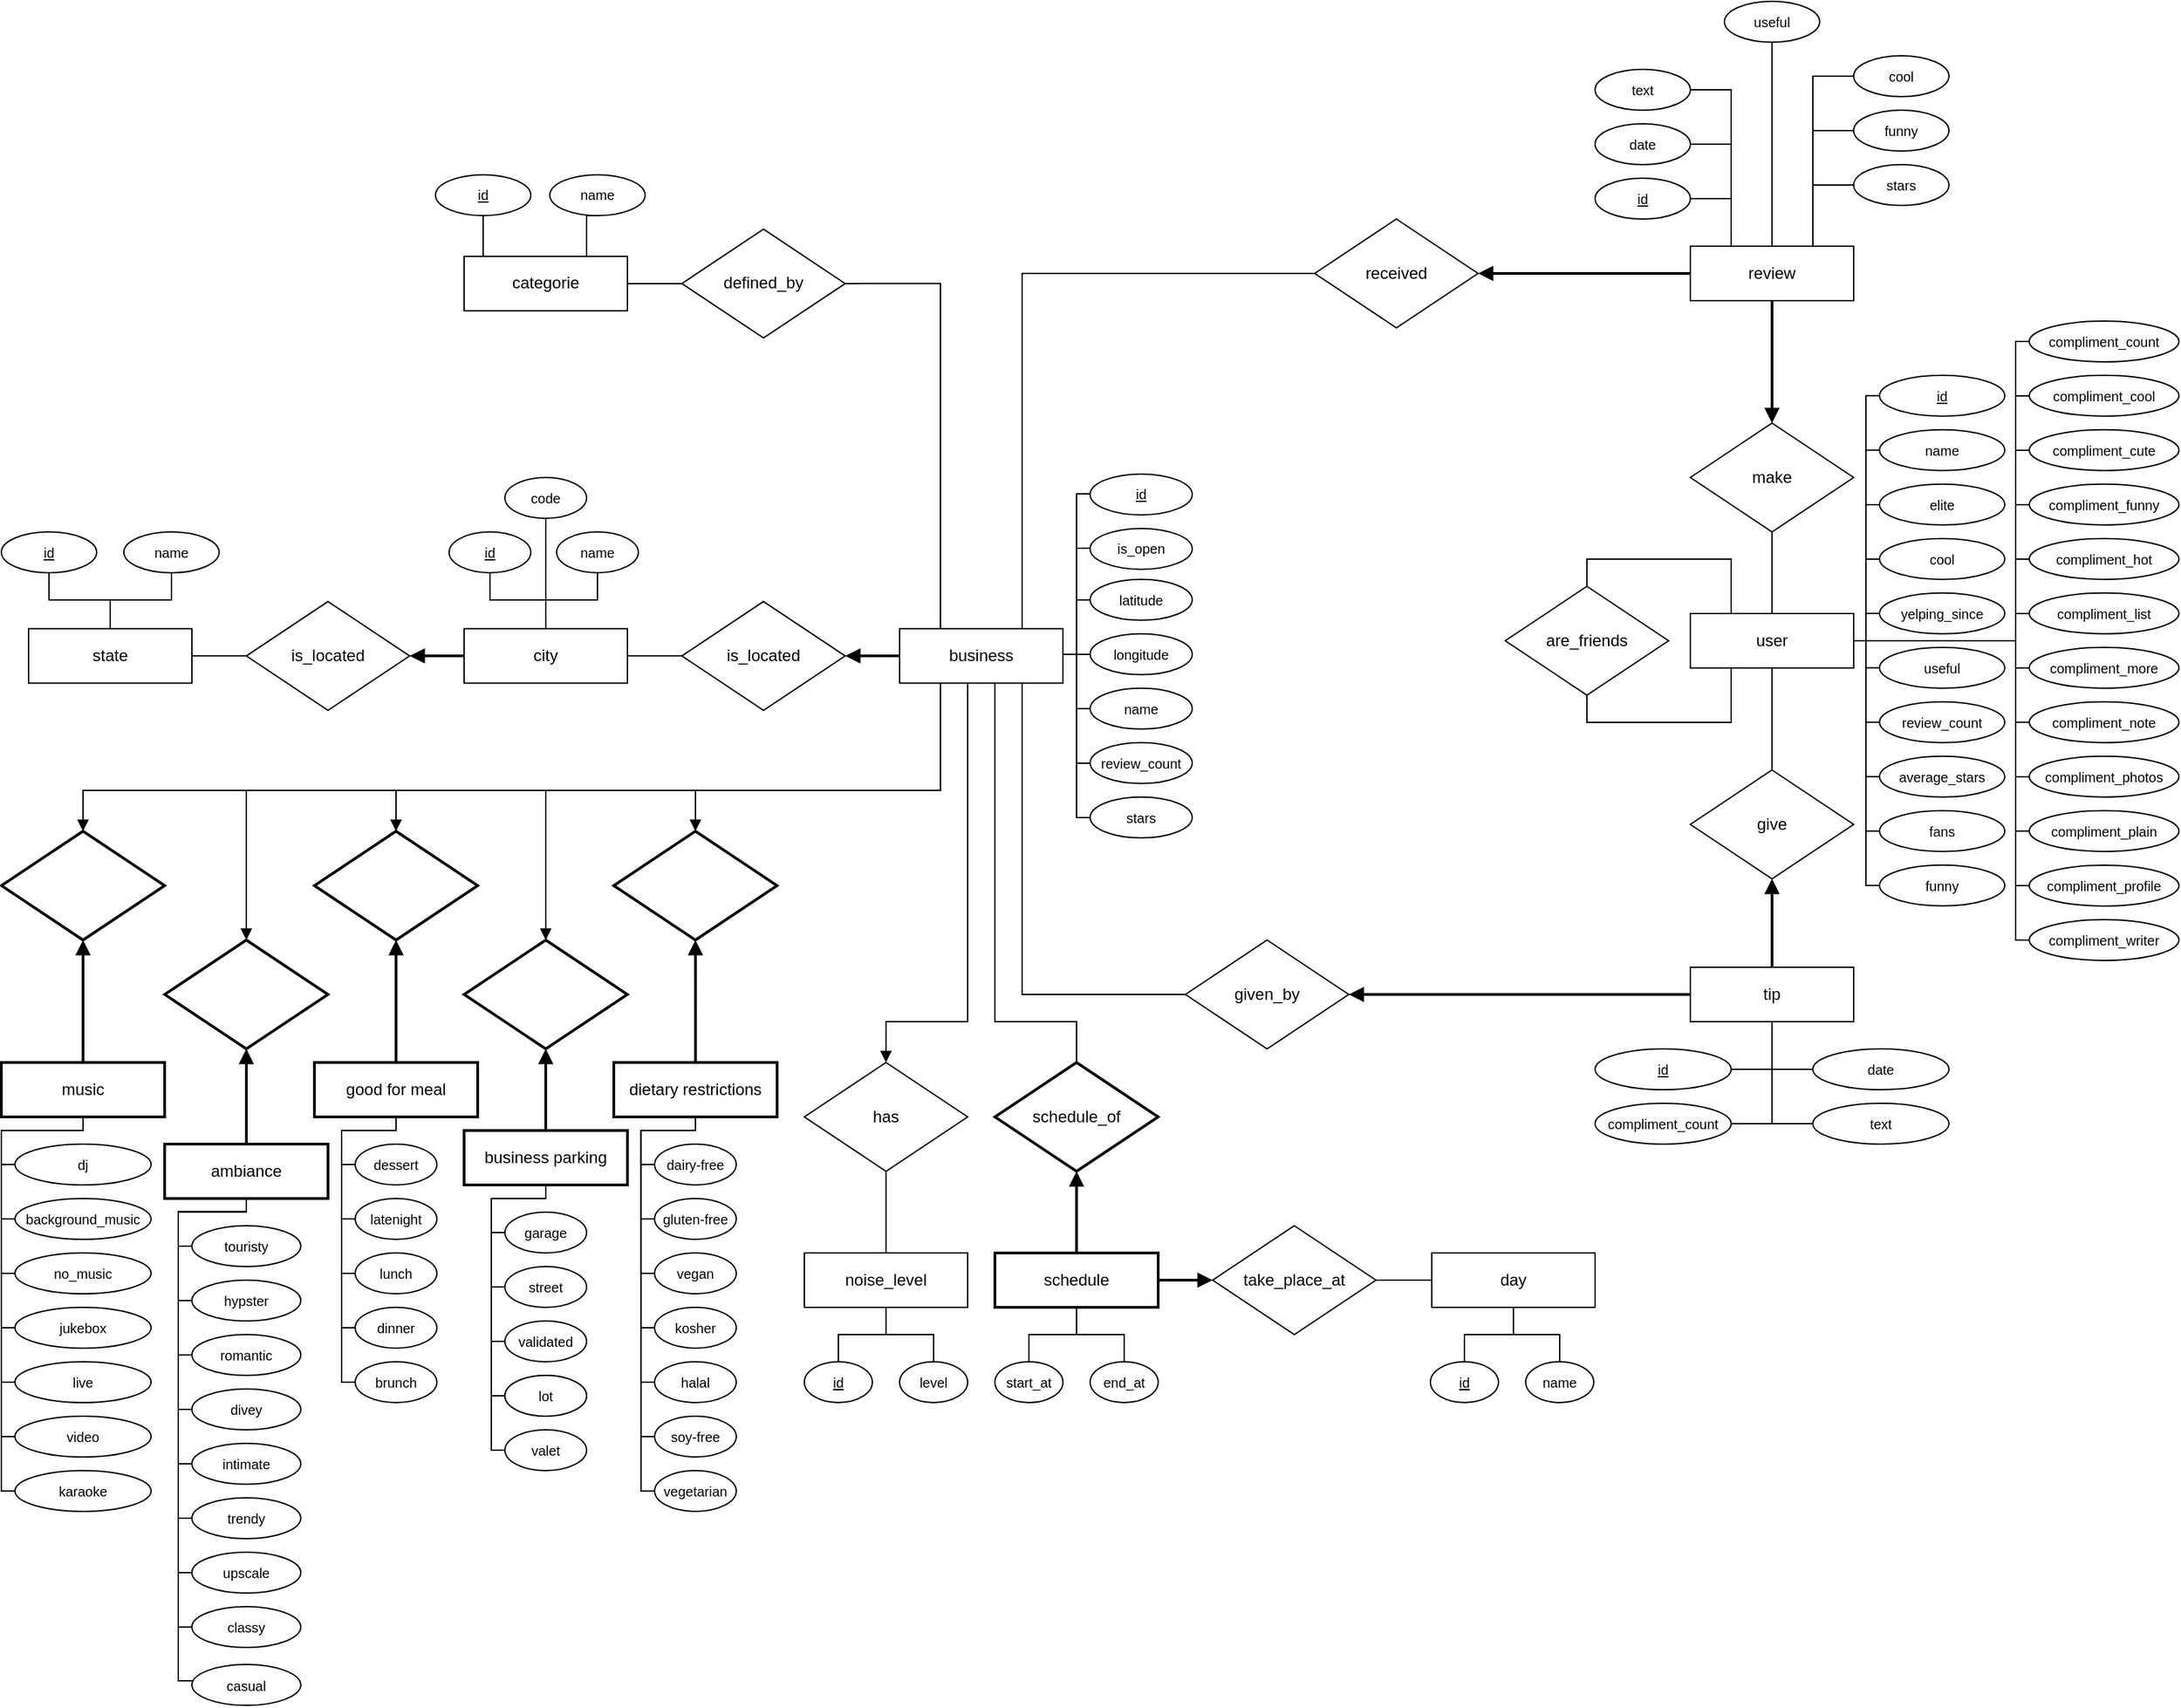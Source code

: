 <mxfile version="12.8.2" type="device"><diagram id="Ovb1fUJxyI7AqCsPBzT5" name="Page-1"><mxGraphModel dx="2012" dy="1810" grid="1" gridSize="10" guides="1" tooltips="1" connect="1" arrows="1" fold="1" page="1" pageScale="1" pageWidth="827" pageHeight="1169" math="0" shadow="0"><root><mxCell id="0"/><mxCell id="1" parent="0"/><mxCell id="YPtFgZ8LJnQY6-V_tGsR-27" style="edgeStyle=orthogonalEdgeStyle;rounded=0;orthogonalLoop=1;jettySize=auto;html=1;exitX=1;exitY=0.5;exitDx=0;exitDy=0;entryX=0;entryY=0.5;entryDx=0;entryDy=0;endArrow=none;endFill=0;startArrow=block;startFill=1;strokeWidth=2;" parent="1" source="YPtFgZ8LJnQY6-V_tGsR-1" target="YPtFgZ8LJnQY6-V_tGsR-8" edge="1"><mxGeometry relative="1" as="geometry"/></mxCell><mxCell id="YPtFgZ8LJnQY6-V_tGsR-1" value="is_located" style="rhombus;whiteSpace=wrap;html=1;" parent="1" vertex="1"><mxGeometry x="60" y="151.16" width="120" height="80" as="geometry"/></mxCell><mxCell id="YPtFgZ8LJnQY6-V_tGsR-26" style="edgeStyle=orthogonalEdgeStyle;rounded=0;orthogonalLoop=1;jettySize=auto;html=1;exitX=1;exitY=0.5;exitDx=0;exitDy=0;entryX=0;entryY=0.5;entryDx=0;entryDy=0;endArrow=none;endFill=0;" parent="1" source="YPtFgZ8LJnQY6-V_tGsR-2" target="YPtFgZ8LJnQY6-V_tGsR-1" edge="1"><mxGeometry relative="1" as="geometry"/></mxCell><mxCell id="6p9KUuZENFY64v_fNxvY-93" style="edgeStyle=orthogonalEdgeStyle;rounded=0;orthogonalLoop=1;jettySize=auto;html=1;exitX=0.5;exitY=0;exitDx=0;exitDy=0;endArrow=none;endFill=0;fontSize=10;" parent="1" source="YPtFgZ8LJnQY6-V_tGsR-2" target="6p9KUuZENFY64v_fNxvY-46" edge="1"><mxGeometry relative="1" as="geometry"><Array as="points"><mxPoint x="-40" y="150"/><mxPoint x="5" y="150"/></Array></mxGeometry></mxCell><mxCell id="YPtFgZ8LJnQY6-V_tGsR-2" value="state" style="rounded=0;whiteSpace=wrap;html=1;" parent="1" vertex="1"><mxGeometry x="-100" y="171.16" width="120" height="40" as="geometry"/></mxCell><mxCell id="YPtFgZ8LJnQY6-V_tGsR-52" style="edgeStyle=orthogonalEdgeStyle;rounded=0;orthogonalLoop=1;jettySize=auto;html=1;exitX=1;exitY=0.5;exitDx=0;exitDy=0;entryX=0;entryY=0.5;entryDx=0;entryDy=0;startArrow=none;startFill=0;endArrow=none;endFill=0;strokeWidth=1;" parent="1" source="YPtFgZ8LJnQY6-V_tGsR-3" target="YPtFgZ8LJnQY6-V_tGsR-35" edge="1"><mxGeometry relative="1" as="geometry"/></mxCell><mxCell id="lrEihr4bJ9vNrvf76rqn-15" style="edgeStyle=orthogonalEdgeStyle;rounded=0;orthogonalLoop=1;jettySize=auto;html=1;exitX=0.25;exitY=0;exitDx=0;exitDy=0;entryX=0.5;entryY=1;entryDx=0;entryDy=0;startArrow=none;startFill=0;endArrow=none;endFill=0;strokeWidth=1;" parent="1" source="YPtFgZ8LJnQY6-V_tGsR-3" target="lrEihr4bJ9vNrvf76rqn-13" edge="1"><mxGeometry relative="1" as="geometry"/></mxCell><mxCell id="YPtFgZ8LJnQY6-V_tGsR-3" value="categorie" style="rounded=0;whiteSpace=wrap;html=1;" parent="1" vertex="1"><mxGeometry x="220" y="-102.56" width="120" height="40" as="geometry"/></mxCell><mxCell id="6p9KUuZENFY64v_fNxvY-100" style="edgeStyle=orthogonalEdgeStyle;rounded=0;orthogonalLoop=1;jettySize=auto;html=1;exitX=0.5;exitY=1;exitDx=0;exitDy=0;entryX=1;entryY=0.5;entryDx=0;entryDy=0;endArrow=none;endFill=0;fontSize=10;" parent="1" source="YPtFgZ8LJnQY6-V_tGsR-4" target="6p9KUuZENFY64v_fNxvY-94" edge="1"><mxGeometry relative="1" as="geometry"/></mxCell><mxCell id="YPtFgZ8LJnQY6-V_tGsR-4" value="tip" style="rounded=0;whiteSpace=wrap;html=1;" parent="1" vertex="1"><mxGeometry x="1121" y="420" width="120" height="40" as="geometry"/></mxCell><mxCell id="YPtFgZ8LJnQY6-V_tGsR-58" style="edgeStyle=orthogonalEdgeStyle;rounded=0;orthogonalLoop=1;jettySize=auto;html=1;exitX=0.5;exitY=1;exitDx=0;exitDy=0;entryX=0.5;entryY=0;entryDx=0;entryDy=0;startArrow=none;startFill=0;endArrow=block;endFill=1;strokeWidth=2;" parent="1" source="YPtFgZ8LJnQY6-V_tGsR-5" target="YPtFgZ8LJnQY6-V_tGsR-57" edge="1"><mxGeometry relative="1" as="geometry"><mxPoint x="1180.0" y="70" as="targetPoint"/><Array as="points"/></mxGeometry></mxCell><mxCell id="YPtFgZ8LJnQY6-V_tGsR-5" value="review" style="rounded=0;whiteSpace=wrap;html=1;" parent="1" vertex="1"><mxGeometry x="1121" y="-110" width="120" height="40" as="geometry"/></mxCell><mxCell id="YPtFgZ8LJnQY6-V_tGsR-61" style="edgeStyle=orthogonalEdgeStyle;rounded=0;orthogonalLoop=1;jettySize=auto;html=1;exitX=0.5;exitY=1;exitDx=0;exitDy=0;entryX=0.5;entryY=0;entryDx=0;entryDy=0;startArrow=none;startFill=0;endArrow=none;endFill=0;strokeWidth=1;fontSize=12;" parent="1" source="YPtFgZ8LJnQY6-V_tGsR-6" target="YPtFgZ8LJnQY6-V_tGsR-60" edge="1"><mxGeometry relative="1" as="geometry"><Array as="points"/></mxGeometry></mxCell><mxCell id="6p9KUuZENFY64v_fNxvY-79" style="edgeStyle=orthogonalEdgeStyle;rounded=0;orthogonalLoop=1;jettySize=auto;html=1;exitX=1;exitY=0.5;exitDx=0;exitDy=0;entryX=0;entryY=0.5;entryDx=0;entryDy=0;endArrow=none;endFill=0;fontSize=9;" parent="1" source="YPtFgZ8LJnQY6-V_tGsR-6" target="6p9KUuZENFY64v_fNxvY-20" edge="1"><mxGeometry relative="1" as="geometry"><Array as="points"><mxPoint x="1360" y="180"/><mxPoint x="1360" y="-40"/><mxPoint x="1380" y="-40"/></Array></mxGeometry></mxCell><mxCell id="6p9KUuZENFY64v_fNxvY-80" style="edgeStyle=orthogonalEdgeStyle;rounded=0;orthogonalLoop=1;jettySize=auto;html=1;exitX=1;exitY=0.5;exitDx=0;exitDy=0;entryX=0;entryY=0.5;entryDx=0;entryDy=0;endArrow=none;endFill=0;fontSize=9;" parent="1" source="YPtFgZ8LJnQY6-V_tGsR-6" target="6p9KUuZENFY64v_fNxvY-21" edge="1"><mxGeometry relative="1" as="geometry"><Array as="points"><mxPoint x="1360" y="180"/><mxPoint x="1360"/><mxPoint x="1390"/></Array></mxGeometry></mxCell><mxCell id="6p9KUuZENFY64v_fNxvY-81" style="edgeStyle=orthogonalEdgeStyle;rounded=0;orthogonalLoop=1;jettySize=auto;html=1;exitX=1;exitY=0.5;exitDx=0;exitDy=0;entryX=0;entryY=0.5;entryDx=0;entryDy=0;endArrow=none;endFill=0;fontSize=9;" parent="1" source="YPtFgZ8LJnQY6-V_tGsR-6" target="6p9KUuZENFY64v_fNxvY-22" edge="1"><mxGeometry relative="1" as="geometry"><Array as="points"><mxPoint x="1360" y="180"/><mxPoint x="1360" y="40"/><mxPoint x="1370" y="40"/></Array></mxGeometry></mxCell><mxCell id="6p9KUuZENFY64v_fNxvY-82" style="edgeStyle=orthogonalEdgeStyle;rounded=0;orthogonalLoop=1;jettySize=auto;html=1;exitX=1;exitY=0.5;exitDx=0;exitDy=0;entryX=0;entryY=0.5;entryDx=0;entryDy=0;endArrow=none;endFill=0;fontSize=9;" parent="1" source="YPtFgZ8LJnQY6-V_tGsR-6" target="6p9KUuZENFY64v_fNxvY-23" edge="1"><mxGeometry relative="1" as="geometry"><Array as="points"><mxPoint x="1360" y="180"/><mxPoint x="1360" y="80"/><mxPoint x="1370" y="80"/></Array></mxGeometry></mxCell><mxCell id="6p9KUuZENFY64v_fNxvY-83" style="edgeStyle=orthogonalEdgeStyle;rounded=0;orthogonalLoop=1;jettySize=auto;html=1;exitX=1;exitY=0.5;exitDx=0;exitDy=0;entryX=0;entryY=0.5;entryDx=0;entryDy=0;endArrow=none;endFill=0;fontSize=9;" parent="1" source="YPtFgZ8LJnQY6-V_tGsR-6" target="6p9KUuZENFY64v_fNxvY-24" edge="1"><mxGeometry relative="1" as="geometry"><Array as="points"><mxPoint x="1360" y="180"/><mxPoint x="1360" y="120"/><mxPoint x="1370" y="120"/></Array></mxGeometry></mxCell><mxCell id="6p9KUuZENFY64v_fNxvY-84" style="edgeStyle=orthogonalEdgeStyle;rounded=0;orthogonalLoop=1;jettySize=auto;html=1;exitX=1;exitY=0.5;exitDx=0;exitDy=0;entryX=0;entryY=0.5;entryDx=0;entryDy=0;endArrow=none;endFill=0;fontSize=9;" parent="1" source="YPtFgZ8LJnQY6-V_tGsR-6" target="6p9KUuZENFY64v_fNxvY-25" edge="1"><mxGeometry relative="1" as="geometry"><Array as="points"><mxPoint x="1360" y="180"/><mxPoint x="1360" y="160"/><mxPoint x="1370" y="160"/></Array></mxGeometry></mxCell><mxCell id="6p9KUuZENFY64v_fNxvY-85" style="edgeStyle=orthogonalEdgeStyle;rounded=0;orthogonalLoop=1;jettySize=auto;html=1;exitX=1;exitY=0.5;exitDx=0;exitDy=0;entryX=0;entryY=0.5;entryDx=0;entryDy=0;endArrow=none;endFill=0;fontSize=9;" parent="1" source="YPtFgZ8LJnQY6-V_tGsR-6" target="6p9KUuZENFY64v_fNxvY-26" edge="1"><mxGeometry relative="1" as="geometry"><Array as="points"><mxPoint x="1360" y="180"/><mxPoint x="1360" y="200"/><mxPoint x="1370" y="200"/></Array></mxGeometry></mxCell><mxCell id="6p9KUuZENFY64v_fNxvY-87" style="edgeStyle=orthogonalEdgeStyle;rounded=0;orthogonalLoop=1;jettySize=auto;html=1;exitX=1;exitY=0.5;exitDx=0;exitDy=0;entryX=0;entryY=0.5;entryDx=0;entryDy=0;endArrow=none;endFill=0;fontSize=9;" parent="1" source="YPtFgZ8LJnQY6-V_tGsR-6" target="6p9KUuZENFY64v_fNxvY-28" edge="1"><mxGeometry relative="1" as="geometry"><Array as="points"><mxPoint x="1360" y="180"/><mxPoint x="1360" y="280"/><mxPoint x="1370" y="280"/></Array></mxGeometry></mxCell><mxCell id="6p9KUuZENFY64v_fNxvY-88" style="edgeStyle=orthogonalEdgeStyle;rounded=0;orthogonalLoop=1;jettySize=auto;html=1;exitX=1;exitY=0.5;exitDx=0;exitDy=0;entryX=0;entryY=0.5;entryDx=0;entryDy=0;endArrow=none;endFill=0;fontSize=9;" parent="1" source="YPtFgZ8LJnQY6-V_tGsR-6" target="6p9KUuZENFY64v_fNxvY-29" edge="1"><mxGeometry relative="1" as="geometry"><Array as="points"><mxPoint x="1360" y="180"/><mxPoint x="1360" y="320"/></Array></mxGeometry></mxCell><mxCell id="6p9KUuZENFY64v_fNxvY-90" style="edgeStyle=orthogonalEdgeStyle;rounded=0;orthogonalLoop=1;jettySize=auto;html=1;entryX=0;entryY=0.5;entryDx=0;entryDy=0;endArrow=none;endFill=0;fontSize=9;exitX=1;exitY=0.5;exitDx=0;exitDy=0;" parent="1" source="YPtFgZ8LJnQY6-V_tGsR-6" target="6p9KUuZENFY64v_fNxvY-31" edge="1"><mxGeometry relative="1" as="geometry"><Array as="points"><mxPoint x="1360" y="180"/><mxPoint x="1360" y="400"/><mxPoint x="1370" y="400"/></Array><mxPoint x="1380" y="390" as="sourcePoint"/></mxGeometry></mxCell><mxCell id="azv66595Vb5ihQFNeoaP-8" style="edgeStyle=orthogonalEdgeStyle;rounded=0;orthogonalLoop=1;jettySize=auto;html=1;exitX=1;exitY=0.5;exitDx=0;exitDy=0;entryX=0;entryY=0.5;entryDx=0;entryDy=0;endArrow=none;endFill=0;" parent="1" source="YPtFgZ8LJnQY6-V_tGsR-6" target="6p9KUuZENFY64v_fNxvY-30" edge="1"><mxGeometry relative="1" as="geometry"><Array as="points"><mxPoint x="1360" y="180"/><mxPoint x="1360" y="360"/></Array></mxGeometry></mxCell><mxCell id="azv66595Vb5ihQFNeoaP-9" style="edgeStyle=orthogonalEdgeStyle;rounded=0;orthogonalLoop=1;jettySize=auto;html=1;exitX=1;exitY=0.5;exitDx=0;exitDy=0;entryX=0;entryY=0.5;entryDx=0;entryDy=0;endArrow=none;endFill=0;" parent="1" source="YPtFgZ8LJnQY6-V_tGsR-6" target="6p9KUuZENFY64v_fNxvY-27" edge="1"><mxGeometry relative="1" as="geometry"><Array as="points"><mxPoint x="1360" y="180"/><mxPoint x="1360" y="240"/></Array></mxGeometry></mxCell><mxCell id="YPtFgZ8LJnQY6-V_tGsR-6" value="user" style="rounded=0;whiteSpace=wrap;html=1;" parent="1" vertex="1"><mxGeometry x="1121" y="160" width="120" height="40" as="geometry"/></mxCell><mxCell id="YPtFgZ8LJnQY6-V_tGsR-49" style="edgeStyle=orthogonalEdgeStyle;rounded=0;orthogonalLoop=1;jettySize=auto;html=1;exitX=0.75;exitY=1;exitDx=0;exitDy=0;entryX=0;entryY=0.5;entryDx=0;entryDy=0;startArrow=none;startFill=0;endArrow=none;endFill=0;strokeWidth=1;" parent="1" source="YPtFgZ8LJnQY6-V_tGsR-7" target="YPtFgZ8LJnQY6-V_tGsR-48" edge="1"><mxGeometry relative="1" as="geometry"><Array as="points"><mxPoint x="630" y="440"/></Array></mxGeometry></mxCell><mxCell id="YPtFgZ8LJnQY6-V_tGsR-50" style="edgeStyle=orthogonalEdgeStyle;rounded=0;orthogonalLoop=1;jettySize=auto;html=1;exitX=0.75;exitY=0;exitDx=0;exitDy=0;entryX=0;entryY=0.5;entryDx=0;entryDy=0;startArrow=none;startFill=0;endArrow=none;endFill=0;strokeWidth=1;" parent="1" source="YPtFgZ8LJnQY6-V_tGsR-7" target="YPtFgZ8LJnQY6-V_tGsR-47" edge="1"><mxGeometry relative="1" as="geometry"/></mxCell><mxCell id="YPtFgZ8LJnQY6-V_tGsR-51" style="edgeStyle=orthogonalEdgeStyle;rounded=0;orthogonalLoop=1;jettySize=auto;html=1;exitX=0.25;exitY=0;exitDx=0;exitDy=0;entryX=1;entryY=0.5;entryDx=0;entryDy=0;startArrow=none;startFill=0;endArrow=none;endFill=0;strokeWidth=1;" parent="1" source="YPtFgZ8LJnQY6-V_tGsR-7" target="YPtFgZ8LJnQY6-V_tGsR-35" edge="1"><mxGeometry relative="1" as="geometry"/></mxCell><mxCell id="lrEihr4bJ9vNrvf76rqn-3" style="edgeStyle=orthogonalEdgeStyle;rounded=0;orthogonalLoop=1;jettySize=auto;html=1;entryX=0.5;entryY=0;entryDx=0;entryDy=0;startArrow=none;startFill=0;endArrow=block;endFill=1;strokeWidth=1;exitX=0.25;exitY=1;exitDx=0;exitDy=0;" parent="1" source="YPtFgZ8LJnQY6-V_tGsR-7" target="lrEihr4bJ9vNrvf76rqn-2" edge="1"><mxGeometry relative="1" as="geometry"><mxPoint x="-70" y="340" as="sourcePoint"/><Array as="points"><mxPoint x="570" y="290"/><mxPoint x="60" y="290"/></Array></mxGeometry></mxCell><mxCell id="lrEihr4bJ9vNrvf76rqn-18" style="edgeStyle=orthogonalEdgeStyle;rounded=0;orthogonalLoop=1;jettySize=auto;html=1;exitX=1;exitY=0.5;exitDx=0;exitDy=0;entryX=0;entryY=0.5;entryDx=0;entryDy=0;startArrow=none;startFill=0;endArrow=none;endFill=0;strokeWidth=1;" parent="1" source="YPtFgZ8LJnQY6-V_tGsR-7" target="lrEihr4bJ9vNrvf76rqn-17" edge="1"><mxGeometry relative="1" as="geometry"><Array as="points"><mxPoint x="660" y="190"/><mxPoint x="670" y="190"/><mxPoint x="670" y="72"/><mxPoint x="680" y="72"/></Array></mxGeometry></mxCell><mxCell id="lrEihr4bJ9vNrvf76rqn-24" style="edgeStyle=orthogonalEdgeStyle;rounded=0;orthogonalLoop=1;jettySize=auto;html=1;exitX=1;exitY=0.5;exitDx=0;exitDy=0;entryX=0;entryY=0.5;entryDx=0;entryDy=0;startArrow=none;startFill=0;endArrow=none;endFill=0;strokeWidth=1;" parent="1" source="YPtFgZ8LJnQY6-V_tGsR-7" target="lrEihr4bJ9vNrvf76rqn-23" edge="1"><mxGeometry relative="1" as="geometry"><Array as="points"><mxPoint x="660" y="190"/><mxPoint x="670" y="190"/><mxPoint x="670" y="112"/><mxPoint x="680" y="112"/></Array></mxGeometry></mxCell><mxCell id="lrEihr4bJ9vNrvf76rqn-31" style="edgeStyle=orthogonalEdgeStyle;rounded=0;orthogonalLoop=1;jettySize=auto;html=1;exitX=0.5;exitY=1;exitDx=0;exitDy=0;entryX=0.5;entryY=0;entryDx=0;entryDy=0;startArrow=none;startFill=0;endArrow=none;endFill=0;strokeWidth=1;" parent="1" source="YPtFgZ8LJnQY6-V_tGsR-7" target="lrEihr4bJ9vNrvf76rqn-28" edge="1"><mxGeometry relative="1" as="geometry"><Array as="points"><mxPoint x="610" y="207"/><mxPoint x="610" y="460"/><mxPoint x="670" y="460"/></Array></mxGeometry></mxCell><mxCell id="lrEihr4bJ9vNrvf76rqn-41" style="edgeStyle=orthogonalEdgeStyle;rounded=0;orthogonalLoop=1;jettySize=auto;html=1;exitX=1;exitY=0.5;exitDx=0;exitDy=0;entryX=0;entryY=0.5;entryDx=0;entryDy=0;startArrow=none;startFill=0;endArrow=none;endFill=0;strokeWidth=1;" parent="1" source="YPtFgZ8LJnQY6-V_tGsR-7" target="lrEihr4bJ9vNrvf76rqn-39" edge="1"><mxGeometry relative="1" as="geometry"><Array as="points"><mxPoint x="660" y="190"/><mxPoint x="670" y="190"/><mxPoint x="670" y="150"/><mxPoint x="680" y="150"/></Array></mxGeometry></mxCell><mxCell id="lrEihr4bJ9vNrvf76rqn-42" style="edgeStyle=orthogonalEdgeStyle;rounded=0;orthogonalLoop=1;jettySize=auto;html=1;exitX=1;exitY=0.5;exitDx=0;exitDy=0;entryX=0;entryY=0.5;entryDx=0;entryDy=0;startArrow=none;startFill=0;endArrow=none;endFill=0;strokeWidth=1;" parent="1" source="YPtFgZ8LJnQY6-V_tGsR-7" target="lrEihr4bJ9vNrvf76rqn-40" edge="1"><mxGeometry relative="1" as="geometry"><Array as="points"><mxPoint x="660" y="190"/><mxPoint x="680" y="190"/></Array></mxGeometry></mxCell><mxCell id="lrEihr4bJ9vNrvf76rqn-44" style="edgeStyle=orthogonalEdgeStyle;rounded=0;orthogonalLoop=1;jettySize=auto;html=1;exitX=1;exitY=0.5;exitDx=0;exitDy=0;startArrow=none;startFill=0;endArrow=none;endFill=0;strokeWidth=1;entryX=0;entryY=0.5;entryDx=0;entryDy=0;" parent="1" source="YPtFgZ8LJnQY6-V_tGsR-7" target="lrEihr4bJ9vNrvf76rqn-43" edge="1"><mxGeometry relative="1" as="geometry"><Array as="points"><mxPoint x="660" y="190"/><mxPoint x="670" y="190"/><mxPoint x="670" y="230"/></Array></mxGeometry></mxCell><mxCell id="lrEihr4bJ9vNrvf76rqn-46" style="edgeStyle=orthogonalEdgeStyle;rounded=0;orthogonalLoop=1;jettySize=auto;html=1;exitX=1;exitY=0.5;exitDx=0;exitDy=0;entryX=0;entryY=0.5;entryDx=0;entryDy=0;startArrow=none;startFill=0;endArrow=none;endFill=0;strokeWidth=1;" parent="1" source="YPtFgZ8LJnQY6-V_tGsR-7" target="lrEihr4bJ9vNrvf76rqn-45" edge="1"><mxGeometry relative="1" as="geometry"><Array as="points"><mxPoint x="660" y="190"/><mxPoint x="670" y="190"/><mxPoint x="670" y="270"/><mxPoint x="680" y="270"/></Array></mxGeometry></mxCell><mxCell id="lrEihr4bJ9vNrvf76rqn-48" style="edgeStyle=orthogonalEdgeStyle;rounded=0;orthogonalLoop=1;jettySize=auto;html=1;entryX=0;entryY=0.5;entryDx=0;entryDy=0;startArrow=none;startFill=0;endArrow=none;endFill=0;strokeWidth=1;" parent="1" target="lrEihr4bJ9vNrvf76rqn-47" edge="1"><mxGeometry relative="1" as="geometry"><mxPoint x="660" y="190" as="sourcePoint"/><Array as="points"><mxPoint x="670" y="190"/><mxPoint x="670" y="310"/><mxPoint x="680" y="310"/></Array></mxGeometry></mxCell><mxCell id="YPtFgZ8LJnQY6-V_tGsR-7" value="business" style="rounded=0;whiteSpace=wrap;html=1;" parent="1" vertex="1"><mxGeometry x="540" y="171.16" width="120" height="40" as="geometry"/></mxCell><mxCell id="YPtFgZ8LJnQY6-V_tGsR-34" style="edgeStyle=orthogonalEdgeStyle;rounded=0;orthogonalLoop=1;jettySize=auto;html=1;exitX=1;exitY=0.5;exitDx=0;exitDy=0;entryX=0;entryY=0.5;entryDx=0;entryDy=0;startArrow=none;startFill=0;endArrow=none;endFill=0;strokeWidth=1;" parent="1" source="YPtFgZ8LJnQY6-V_tGsR-8" target="YPtFgZ8LJnQY6-V_tGsR-16" edge="1"><mxGeometry relative="1" as="geometry"/></mxCell><mxCell id="YPtFgZ8LJnQY6-V_tGsR-8" value="city" style="rounded=0;whiteSpace=wrap;html=1;" parent="1" vertex="1"><mxGeometry x="220" y="171.16" width="120" height="40" as="geometry"/></mxCell><mxCell id="6p9KUuZENFY64v_fNxvY-208" style="edgeStyle=orthogonalEdgeStyle;rounded=0;orthogonalLoop=1;jettySize=auto;html=1;exitX=0.5;exitY=0;exitDx=0;exitDy=0;entryX=0.5;entryY=1;entryDx=0;entryDy=0;endArrow=none;endFill=0;fontSize=10;" parent="1" source="YPtFgZ8LJnQY6-V_tGsR-9" target="6p9KUuZENFY64v_fNxvY-207" edge="1"><mxGeometry relative="1" as="geometry"><Array as="points"><mxPoint x="530" y="620"/><mxPoint x="530" y="620"/></Array></mxGeometry></mxCell><mxCell id="YPtFgZ8LJnQY6-V_tGsR-9" value="noise_level" style="rounded=0;whiteSpace=wrap;html=1;" parent="1" vertex="1"><mxGeometry x="470" y="630" width="120" height="40" as="geometry"/></mxCell><mxCell id="YPtFgZ8LJnQY6-V_tGsR-39" style="edgeStyle=orthogonalEdgeStyle;rounded=0;orthogonalLoop=1;jettySize=auto;html=1;exitX=0.5;exitY=0;exitDx=0;exitDy=0;entryX=0.5;entryY=1;entryDx=0;entryDy=0;startArrow=none;startFill=0;endArrow=block;endFill=1;strokeWidth=2;" parent="1" source="YPtFgZ8LJnQY6-V_tGsR-10" target="lrEihr4bJ9vNrvf76rqn-6" edge="1"><mxGeometry relative="1" as="geometry"><Array as="points"><mxPoint x="280" y="510"/><mxPoint x="280" y="510"/></Array><mxPoint x="180.38" y="450.24" as="targetPoint"/></mxGeometry></mxCell><mxCell id="YPtFgZ8LJnQY6-V_tGsR-10" value="business parking" style="rounded=0;whiteSpace=wrap;html=1;strokeWidth=2;" parent="1" vertex="1"><mxGeometry x="220" y="540" width="120" height="40" as="geometry"/></mxCell><mxCell id="YPtFgZ8LJnQY6-V_tGsR-43" style="edgeStyle=orthogonalEdgeStyle;rounded=0;orthogonalLoop=1;jettySize=auto;html=1;exitX=0.5;exitY=0;exitDx=0;exitDy=0;startArrow=none;startFill=0;endArrow=block;endFill=1;strokeWidth=2;entryX=0.5;entryY=1;entryDx=0;entryDy=0;" parent="1" source="YPtFgZ8LJnQY6-V_tGsR-11" target="lrEihr4bJ9vNrvf76rqn-1" edge="1"><mxGeometry relative="1" as="geometry"><mxPoint x="-10" y="380" as="targetPoint"/><Array as="points"/></mxGeometry></mxCell><mxCell id="YPtFgZ8LJnQY6-V_tGsR-11" value="music" style="rounded=0;whiteSpace=wrap;html=1;gradientColor=none;strokeWidth=2;" parent="1" vertex="1"><mxGeometry x="-120" y="490" width="120" height="40" as="geometry"/></mxCell><mxCell id="YPtFgZ8LJnQY6-V_tGsR-44" style="edgeStyle=orthogonalEdgeStyle;rounded=0;orthogonalLoop=1;jettySize=auto;html=1;exitX=0.5;exitY=0;exitDx=0;exitDy=0;startArrow=none;startFill=0;endArrow=block;endFill=1;strokeWidth=2;entryX=0.5;entryY=1;entryDx=0;entryDy=0;" parent="1" source="YPtFgZ8LJnQY6-V_tGsR-12" target="lrEihr4bJ9vNrvf76rqn-2" edge="1"><mxGeometry relative="1" as="geometry"><mxPoint x="60" y="450" as="targetPoint"/><Array as="points"><mxPoint x="60" y="510"/><mxPoint x="60" y="510"/></Array></mxGeometry></mxCell><mxCell id="YPtFgZ8LJnQY6-V_tGsR-12" value="ambiance" style="rounded=0;whiteSpace=wrap;html=1;strokeWidth=2;" parent="1" vertex="1"><mxGeometry y="550" width="120" height="40" as="geometry"/></mxCell><mxCell id="YPtFgZ8LJnQY6-V_tGsR-13" value="&lt;div&gt;good for meal&lt;/div&gt;" style="rounded=0;whiteSpace=wrap;html=1;strokeWidth=2;" parent="1" vertex="1"><mxGeometry x="110" y="490" width="120" height="40" as="geometry"/></mxCell><mxCell id="YPtFgZ8LJnQY6-V_tGsR-14" value="dietary restrictions" style="rounded=0;whiteSpace=wrap;html=1;strokeWidth=2;" parent="1" vertex="1"><mxGeometry x="330" y="490" width="120" height="40" as="geometry"/></mxCell><mxCell id="YPtFgZ8LJnQY6-V_tGsR-16" value="is_located" style="rhombus;whiteSpace=wrap;html=1;" parent="1" vertex="1"><mxGeometry x="380" y="151.16" width="120" height="80" as="geometry"/></mxCell><mxCell id="YPtFgZ8LJnQY6-V_tGsR-33" style="edgeStyle=orthogonalEdgeStyle;rounded=0;orthogonalLoop=1;jettySize=auto;html=1;startArrow=block;startFill=1;endArrow=none;endFill=0;strokeWidth=2;exitX=1;exitY=0.5;exitDx=0;exitDy=0;entryX=0;entryY=0.5;entryDx=0;entryDy=0;" parent="1" source="YPtFgZ8LJnQY6-V_tGsR-16" target="YPtFgZ8LJnQY6-V_tGsR-7" edge="1"><mxGeometry relative="1" as="geometry"><mxPoint x="500" y="287.44" as="sourcePoint"/><mxPoint x="500" y="327.44" as="targetPoint"/></mxGeometry></mxCell><mxCell id="YPtFgZ8LJnQY6-V_tGsR-35" value="defined_by" style="rhombus;whiteSpace=wrap;html=1;" parent="1" vertex="1"><mxGeometry x="380" y="-122.56" width="120" height="80" as="geometry"/></mxCell><mxCell id="YPtFgZ8LJnQY6-V_tGsR-41" style="edgeStyle=orthogonalEdgeStyle;rounded=0;orthogonalLoop=1;jettySize=auto;html=1;startArrow=block;startFill=1;endArrow=none;endFill=0;strokeWidth=2;entryX=0.5;entryY=0;entryDx=0;entryDy=0;exitX=0.5;exitY=1;exitDx=0;exitDy=0;" parent="1" source="lrEihr4bJ9vNrvf76rqn-7" target="YPtFgZ8LJnQY6-V_tGsR-14" edge="1"><mxGeometry relative="1" as="geometry"><mxPoint x="310" y="430" as="sourcePoint"/><Array as="points"><mxPoint x="390" y="450"/><mxPoint x="390" y="450"/></Array></mxGeometry></mxCell><mxCell id="YPtFgZ8LJnQY6-V_tGsR-42" style="edgeStyle=orthogonalEdgeStyle;rounded=0;orthogonalLoop=1;jettySize=auto;html=1;exitX=0.5;exitY=1;exitDx=0;exitDy=0;startArrow=block;startFill=1;endArrow=none;endFill=0;strokeWidth=2;entryX=0.5;entryY=0;entryDx=0;entryDy=0;" parent="1" source="lrEihr4bJ9vNrvf76rqn-4" target="YPtFgZ8LJnQY6-V_tGsR-13" edge="1"><mxGeometry relative="1" as="geometry"><Array as="points"><mxPoint x="170" y="460"/><mxPoint x="170" y="460"/></Array><mxPoint x="170" y="450" as="sourcePoint"/><mxPoint x="124" y="490" as="targetPoint"/></mxGeometry></mxCell><mxCell id="YPtFgZ8LJnQY6-V_tGsR-45" style="edgeStyle=orthogonalEdgeStyle;rounded=0;orthogonalLoop=1;jettySize=auto;html=1;entryX=0.25;entryY=1;entryDx=0;entryDy=0;startArrow=block;startFill=1;endArrow=none;endFill=0;strokeWidth=1;exitX=0.5;exitY=0;exitDx=0;exitDy=0;" parent="1" source="lrEihr4bJ9vNrvf76rqn-1" target="YPtFgZ8LJnQY6-V_tGsR-7" edge="1"><mxGeometry relative="1" as="geometry"><Array as="points"><mxPoint x="-60" y="290"/><mxPoint x="570" y="290"/></Array><mxPoint x="140" y="287.44" as="sourcePoint"/></mxGeometry></mxCell><mxCell id="YPtFgZ8LJnQY6-V_tGsR-54" style="edgeStyle=orthogonalEdgeStyle;rounded=0;orthogonalLoop=1;jettySize=auto;html=1;exitX=1;exitY=0.5;exitDx=0;exitDy=0;entryX=0;entryY=0.5;entryDx=0;entryDy=0;startArrow=block;startFill=1;endArrow=none;endFill=0;strokeWidth=2;" parent="1" source="YPtFgZ8LJnQY6-V_tGsR-47" target="YPtFgZ8LJnQY6-V_tGsR-5" edge="1"><mxGeometry relative="1" as="geometry"/></mxCell><mxCell id="YPtFgZ8LJnQY6-V_tGsR-47" value="received" style="rhombus;whiteSpace=wrap;html=1;" parent="1" vertex="1"><mxGeometry x="845" y="-130" width="120" height="80" as="geometry"/></mxCell><mxCell id="YPtFgZ8LJnQY6-V_tGsR-53" style="edgeStyle=orthogonalEdgeStyle;rounded=0;orthogonalLoop=1;jettySize=auto;html=1;exitX=1;exitY=0.5;exitDx=0;exitDy=0;startArrow=block;startFill=1;endArrow=none;endFill=0;strokeWidth=2;entryX=0;entryY=0.5;entryDx=0;entryDy=0;" parent="1" source="YPtFgZ8LJnQY6-V_tGsR-48" target="YPtFgZ8LJnQY6-V_tGsR-4" edge="1"><mxGeometry relative="1" as="geometry"><mxPoint x="987" y="499" as="targetPoint"/><Array as="points"/><mxPoint x="947" y="499" as="sourcePoint"/></mxGeometry></mxCell><mxCell id="YPtFgZ8LJnQY6-V_tGsR-48" value="given_by" style="rhombus;whiteSpace=wrap;html=1;" parent="1" vertex="1"><mxGeometry x="750" y="400" width="120" height="80" as="geometry"/></mxCell><mxCell id="YPtFgZ8LJnQY6-V_tGsR-59" style="edgeStyle=orthogonalEdgeStyle;rounded=0;orthogonalLoop=1;jettySize=auto;html=1;exitX=0.5;exitY=1;exitDx=0;exitDy=0;entryX=0.5;entryY=0;entryDx=0;entryDy=0;startArrow=none;startFill=0;endArrow=none;endFill=0;strokeWidth=1;" parent="1" source="YPtFgZ8LJnQY6-V_tGsR-57" target="YPtFgZ8LJnQY6-V_tGsR-6" edge="1"><mxGeometry relative="1" as="geometry"><Array as="points"/></mxGeometry></mxCell><mxCell id="YPtFgZ8LJnQY6-V_tGsR-57" value="make" style="rhombus;whiteSpace=wrap;html=1;fontStyle=0" parent="1" vertex="1"><mxGeometry x="1121" y="20" width="120" height="80" as="geometry"/></mxCell><mxCell id="YPtFgZ8LJnQY6-V_tGsR-62" style="edgeStyle=orthogonalEdgeStyle;rounded=0;orthogonalLoop=1;jettySize=auto;html=1;exitX=0.5;exitY=1;exitDx=0;exitDy=0;entryX=0.5;entryY=0;entryDx=0;entryDy=0;startArrow=block;startFill=1;endArrow=none;endFill=0;strokeWidth=2;fontSize=12;" parent="1" source="YPtFgZ8LJnQY6-V_tGsR-60" target="YPtFgZ8LJnQY6-V_tGsR-4" edge="1"><mxGeometry relative="1" as="geometry"><mxPoint x="1220" y="420" as="sourcePoint"/></mxGeometry></mxCell><mxCell id="YPtFgZ8LJnQY6-V_tGsR-60" value="give" style="rhombus;whiteSpace=wrap;html=1;" parent="1" vertex="1"><mxGeometry x="1121" y="275" width="120" height="80" as="geometry"/></mxCell><mxCell id="6p9KUuZENFY64v_fNxvY-57" style="edgeStyle=orthogonalEdgeStyle;rounded=0;orthogonalLoop=1;jettySize=auto;html=1;exitX=1;exitY=0.5;exitDx=0;exitDy=0;endArrow=none;endFill=0;entryX=0.25;entryY=0;entryDx=0;entryDy=0;" parent="1" source="6p9KUuZENFY64v_fNxvY-1" target="YPtFgZ8LJnQY6-V_tGsR-5" edge="1"><mxGeometry relative="1" as="geometry"><mxPoint x="890" y="-102.56" as="targetPoint"/></mxGeometry></mxCell><mxCell id="6p9KUuZENFY64v_fNxvY-1" value="id" style="ellipse;whiteSpace=wrap;html=1;fontStyle=4;fontSize=10;" parent="1" vertex="1"><mxGeometry x="1051" y="-160" width="70" height="30" as="geometry"/></mxCell><mxCell id="6p9KUuZENFY64v_fNxvY-58" style="edgeStyle=orthogonalEdgeStyle;rounded=0;orthogonalLoop=1;jettySize=auto;html=1;exitX=1;exitY=0.5;exitDx=0;exitDy=0;endArrow=none;endFill=0;entryX=0.25;entryY=0;entryDx=0;entryDy=0;" parent="1" source="6p9KUuZENFY64v_fNxvY-8" target="YPtFgZ8LJnQY6-V_tGsR-5" edge="1"><mxGeometry relative="1" as="geometry"/></mxCell><mxCell id="6p9KUuZENFY64v_fNxvY-8" value="date" style="ellipse;whiteSpace=wrap;html=1;fontSize=10;" parent="1" vertex="1"><mxGeometry x="1051" y="-200" width="70" height="30" as="geometry"/></mxCell><mxCell id="6p9KUuZENFY64v_fNxvY-60" style="edgeStyle=orthogonalEdgeStyle;rounded=0;orthogonalLoop=1;jettySize=auto;html=1;exitX=1;exitY=0.5;exitDx=0;exitDy=0;entryX=0.25;entryY=0;entryDx=0;entryDy=0;endArrow=none;endFill=0;" parent="1" source="6p9KUuZENFY64v_fNxvY-9" target="YPtFgZ8LJnQY6-V_tGsR-5" edge="1"><mxGeometry relative="1" as="geometry"/></mxCell><mxCell id="6p9KUuZENFY64v_fNxvY-9" value="&lt;div style=&quot;font-size: 10px;&quot;&gt;text&lt;/div&gt;" style="ellipse;whiteSpace=wrap;html=1;fontSize=10;" parent="1" vertex="1"><mxGeometry x="1051" y="-240" width="70" height="30" as="geometry"/></mxCell><mxCell id="6p9KUuZENFY64v_fNxvY-61" style="edgeStyle=orthogonalEdgeStyle;rounded=0;orthogonalLoop=1;jettySize=auto;html=1;exitX=0;exitY=0.5;exitDx=0;exitDy=0;endArrow=none;endFill=0;entryX=0.75;entryY=0;entryDx=0;entryDy=0;" parent="1" source="6p9KUuZENFY64v_fNxvY-10" target="YPtFgZ8LJnQY6-V_tGsR-5" edge="1"><mxGeometry relative="1" as="geometry"><mxPoint x="1090" y="-110" as="targetPoint"/><Array as="points"><mxPoint x="1211" y="-235"/></Array></mxGeometry></mxCell><mxCell id="6p9KUuZENFY64v_fNxvY-10" value="cool" style="ellipse;whiteSpace=wrap;html=1;fontSize=10;" parent="1" vertex="1"><mxGeometry x="1241" y="-250" width="70" height="30" as="geometry"/></mxCell><mxCell id="6p9KUuZENFY64v_fNxvY-62" style="edgeStyle=orthogonalEdgeStyle;rounded=0;orthogonalLoop=1;jettySize=auto;html=1;exitX=0;exitY=0.5;exitDx=0;exitDy=0;entryX=0.75;entryY=0;entryDx=0;entryDy=0;endArrow=none;endFill=0;" parent="1" source="6p9KUuZENFY64v_fNxvY-11" target="YPtFgZ8LJnQY6-V_tGsR-5" edge="1"><mxGeometry relative="1" as="geometry"/></mxCell><mxCell id="6p9KUuZENFY64v_fNxvY-11" value="funny" style="ellipse;whiteSpace=wrap;html=1;fontSize=10;" parent="1" vertex="1"><mxGeometry x="1241" y="-210" width="70" height="30" as="geometry"/></mxCell><mxCell id="6p9KUuZENFY64v_fNxvY-63" style="edgeStyle=orthogonalEdgeStyle;rounded=0;orthogonalLoop=1;jettySize=auto;html=1;exitX=0;exitY=0.5;exitDx=0;exitDy=0;entryX=0.75;entryY=0;entryDx=0;entryDy=0;endArrow=none;endFill=0;" parent="1" source="6p9KUuZENFY64v_fNxvY-12" target="YPtFgZ8LJnQY6-V_tGsR-5" edge="1"><mxGeometry relative="1" as="geometry"/></mxCell><mxCell id="6p9KUuZENFY64v_fNxvY-12" value="stars" style="ellipse;whiteSpace=wrap;html=1;fontSize=10;" parent="1" vertex="1"><mxGeometry x="1241" y="-170" width="70" height="30" as="geometry"/></mxCell><mxCell id="6p9KUuZENFY64v_fNxvY-59" style="edgeStyle=orthogonalEdgeStyle;rounded=0;orthogonalLoop=1;jettySize=auto;html=1;exitX=0.5;exitY=1;exitDx=0;exitDy=0;endArrow=none;endFill=0;entryX=0.5;entryY=0;entryDx=0;entryDy=0;" parent="1" source="6p9KUuZENFY64v_fNxvY-13" target="YPtFgZ8LJnQY6-V_tGsR-5" edge="1"><mxGeometry relative="1" as="geometry"><mxPoint x="1060" y="-110" as="targetPoint"/></mxGeometry></mxCell><mxCell id="6p9KUuZENFY64v_fNxvY-13" value="useful" style="ellipse;whiteSpace=wrap;html=1;fontSize=10;" parent="1" vertex="1"><mxGeometry x="1146" y="-290" width="70" height="30" as="geometry"/></mxCell><mxCell id="6p9KUuZENFY64v_fNxvY-74" style="edgeStyle=orthogonalEdgeStyle;rounded=0;orthogonalLoop=1;jettySize=auto;html=1;exitX=0;exitY=0.5;exitDx=0;exitDy=0;endArrow=none;endFill=0;entryX=1;entryY=0.5;entryDx=0;entryDy=0;fontSize=9;" parent="1" source="6p9KUuZENFY64v_fNxvY-14" target="YPtFgZ8LJnQY6-V_tGsR-6" edge="1"><mxGeometry relative="1" as="geometry"><mxPoint x="1159.69" y="180.0" as="targetPoint"/><Array as="points"><mxPoint x="1250"/><mxPoint x="1250" y="180"/></Array></mxGeometry></mxCell><mxCell id="6p9KUuZENFY64v_fNxvY-14" value="id" style="ellipse;whiteSpace=wrap;html=1;fontStyle=4;fontSize=10;" parent="1" vertex="1"><mxGeometry x="1260" y="-15.12" width="92" height="30" as="geometry"/></mxCell><mxCell id="6p9KUuZENFY64v_fNxvY-72" style="edgeStyle=orthogonalEdgeStyle;rounded=0;orthogonalLoop=1;jettySize=auto;html=1;exitX=0;exitY=0.5;exitDx=0;exitDy=0;entryX=1;entryY=0.5;entryDx=0;entryDy=0;endArrow=none;endFill=0;fontSize=9;" parent="1" source="6p9KUuZENFY64v_fNxvY-18" target="YPtFgZ8LJnQY6-V_tGsR-6" edge="1"><mxGeometry relative="1" as="geometry"><Array as="points"><mxPoint x="1250" y="40"/><mxPoint x="1250" y="180"/></Array></mxGeometry></mxCell><mxCell id="6p9KUuZENFY64v_fNxvY-18" value="name" style="ellipse;whiteSpace=wrap;html=1;fontSize=10;" parent="1" vertex="1"><mxGeometry x="1260" y="24.88" width="92" height="30" as="geometry"/></mxCell><mxCell id="6p9KUuZENFY64v_fNxvY-75" style="edgeStyle=orthogonalEdgeStyle;rounded=0;orthogonalLoop=1;jettySize=auto;html=1;exitX=0;exitY=0.5;exitDx=0;exitDy=0;entryX=1;entryY=0.5;entryDx=0;entryDy=0;endArrow=none;endFill=0;fontSize=9;" parent="1" source="6p9KUuZENFY64v_fNxvY-19" target="YPtFgZ8LJnQY6-V_tGsR-6" edge="1"><mxGeometry relative="1" as="geometry"><Array as="points"><mxPoint x="1250" y="160"/><mxPoint x="1250" y="180"/></Array></mxGeometry></mxCell><mxCell id="6p9KUuZENFY64v_fNxvY-19" value="yelping_since" style="ellipse;whiteSpace=wrap;html=1;fontSize=10;" parent="1" vertex="1"><mxGeometry x="1260" y="144.88" width="92" height="30" as="geometry"/></mxCell><mxCell id="6p9KUuZENFY64v_fNxvY-20" value="compliment_count" style="ellipse;whiteSpace=wrap;html=1;fontSize=10;" parent="1" vertex="1"><mxGeometry x="1370" y="-55" width="110" height="30" as="geometry"/></mxCell><mxCell id="6p9KUuZENFY64v_fNxvY-21" value="compliment_cool" style="ellipse;whiteSpace=wrap;html=1;fontSize=10;" parent="1" vertex="1"><mxGeometry x="1370" y="-15.12" width="110" height="30" as="geometry"/></mxCell><mxCell id="6p9KUuZENFY64v_fNxvY-22" value="compliment_cute" style="ellipse;whiteSpace=wrap;html=1;fontSize=10;" parent="1" vertex="1"><mxGeometry x="1370" y="24.88" width="110" height="30" as="geometry"/></mxCell><mxCell id="6p9KUuZENFY64v_fNxvY-23" value="compliment_funny" style="ellipse;whiteSpace=wrap;html=1;fontSize=10;" parent="1" vertex="1"><mxGeometry x="1370" y="64.88" width="110" height="30" as="geometry"/></mxCell><mxCell id="6p9KUuZENFY64v_fNxvY-24" value="compliment_hot" style="ellipse;whiteSpace=wrap;html=1;fontSize=10;" parent="1" vertex="1"><mxGeometry x="1370" y="104.88" width="110" height="30" as="geometry"/></mxCell><mxCell id="6p9KUuZENFY64v_fNxvY-25" value="compliment_list" style="ellipse;whiteSpace=wrap;html=1;fontSize=10;" parent="1" vertex="1"><mxGeometry x="1370" y="144.88" width="110" height="30" as="geometry"/></mxCell><mxCell id="6p9KUuZENFY64v_fNxvY-26" value="compliment_more" style="ellipse;whiteSpace=wrap;html=1;fontSize=10;" parent="1" vertex="1"><mxGeometry x="1370" y="184.88" width="110" height="30" as="geometry"/></mxCell><mxCell id="6p9KUuZENFY64v_fNxvY-27" value="compliment_note" style="ellipse;whiteSpace=wrap;html=1;fontSize=10;" parent="1" vertex="1"><mxGeometry x="1370" y="224.88" width="110" height="30" as="geometry"/></mxCell><mxCell id="6p9KUuZENFY64v_fNxvY-28" value="compliment_photos" style="ellipse;whiteSpace=wrap;html=1;fontSize=10;" parent="1" vertex="1"><mxGeometry x="1370" y="264.88" width="110" height="30" as="geometry"/></mxCell><mxCell id="6p9KUuZENFY64v_fNxvY-29" value="compliment_plain" style="ellipse;whiteSpace=wrap;html=1;fontSize=10;" parent="1" vertex="1"><mxGeometry x="1370" y="304.88" width="110" height="30" as="geometry"/></mxCell><mxCell id="6p9KUuZENFY64v_fNxvY-30" value="compliment_profile" style="ellipse;whiteSpace=wrap;html=1;fontSize=10;" parent="1" vertex="1"><mxGeometry x="1370" y="345" width="110" height="30" as="geometry"/></mxCell><mxCell id="6p9KUuZENFY64v_fNxvY-31" value="compliment_writer" style="ellipse;whiteSpace=wrap;html=1;fontSize=10;" parent="1" vertex="1"><mxGeometry x="1370" y="385" width="110" height="30" as="geometry"/></mxCell><mxCell id="6p9KUuZENFY64v_fNxvY-70" style="edgeStyle=orthogonalEdgeStyle;rounded=0;orthogonalLoop=1;jettySize=auto;html=1;exitX=0;exitY=0.5;exitDx=0;exitDy=0;entryX=1;entryY=0.5;entryDx=0;entryDy=0;endArrow=none;endFill=0;fontSize=9;" parent="1" source="6p9KUuZENFY64v_fNxvY-34" target="YPtFgZ8LJnQY6-V_tGsR-6" edge="1"><mxGeometry relative="1" as="geometry"><Array as="points"><mxPoint x="1250" y="320"/><mxPoint x="1250" y="180"/></Array></mxGeometry></mxCell><mxCell id="6p9KUuZENFY64v_fNxvY-71" style="edgeStyle=orthogonalEdgeStyle;rounded=0;orthogonalLoop=1;jettySize=auto;html=1;exitX=0;exitY=0.5;exitDx=0;exitDy=0;entryX=1;entryY=0.5;entryDx=0;entryDy=0;endArrow=none;endFill=0;fontSize=9;" parent="1" source="6p9KUuZENFY64v_fNxvY-35" target="YPtFgZ8LJnQY6-V_tGsR-6" edge="1"><mxGeometry relative="1" as="geometry"><Array as="points"><mxPoint x="1250" y="360"/><mxPoint x="1250" y="180"/></Array></mxGeometry></mxCell><mxCell id="6p9KUuZENFY64v_fNxvY-69" style="edgeStyle=orthogonalEdgeStyle;rounded=0;orthogonalLoop=1;jettySize=auto;html=1;exitX=0;exitY=0.5;exitDx=0;exitDy=0;entryX=1;entryY=0.5;entryDx=0;entryDy=0;endArrow=none;endFill=0;fontSize=9;" parent="1" source="6p9KUuZENFY64v_fNxvY-37" target="YPtFgZ8LJnQY6-V_tGsR-6" edge="1"><mxGeometry relative="1" as="geometry"><Array as="points"><mxPoint x="1250" y="280"/><mxPoint x="1250" y="180"/></Array></mxGeometry></mxCell><mxCell id="6p9KUuZENFY64v_fNxvY-37" value="average_stars" style="ellipse;whiteSpace=wrap;html=1;fontSize=10;" parent="1" vertex="1"><mxGeometry x="1260" y="264.88" width="92" height="30" as="geometry"/></mxCell><mxCell id="6p9KUuZENFY64v_fNxvY-68" style="edgeStyle=orthogonalEdgeStyle;rounded=0;orthogonalLoop=1;jettySize=auto;html=1;exitX=0;exitY=0.5;exitDx=0;exitDy=0;endArrow=none;endFill=0;entryX=1;entryY=0.5;entryDx=0;entryDy=0;fontSize=9;" parent="1" source="6p9KUuZENFY64v_fNxvY-38" target="YPtFgZ8LJnQY6-V_tGsR-6" edge="1"><mxGeometry relative="1" as="geometry"><mxPoint x="1200" y="170" as="targetPoint"/><Array as="points"><mxPoint x="1250" y="240"/><mxPoint x="1250" y="180"/></Array></mxGeometry></mxCell><mxCell id="6p9KUuZENFY64v_fNxvY-42" style="edgeStyle=orthogonalEdgeStyle;rounded=0;orthogonalLoop=1;jettySize=auto;html=1;exitX=0.5;exitY=1;exitDx=0;exitDy=0;entryX=0.5;entryY=0;entryDx=0;entryDy=0;endArrow=none;endFill=0;" parent="1" source="6p9KUuZENFY64v_fNxvY-40" target="YPtFgZ8LJnQY6-V_tGsR-2" edge="1"><mxGeometry relative="1" as="geometry"><Array as="points"><mxPoint x="-85" y="150"/><mxPoint x="-40" y="150"/></Array></mxGeometry></mxCell><mxCell id="6p9KUuZENFY64v_fNxvY-40" value="id" style="ellipse;whiteSpace=wrap;html=1;fontStyle=4;fontSize=10;" parent="1" vertex="1"><mxGeometry x="-120" y="100.0" width="70" height="30" as="geometry"/></mxCell><mxCell id="6p9KUuZENFY64v_fNxvY-52" style="edgeStyle=orthogonalEdgeStyle;rounded=0;orthogonalLoop=1;jettySize=auto;html=1;exitX=0.5;exitY=1;exitDx=0;exitDy=0;entryX=0.5;entryY=0;entryDx=0;entryDy=0;endArrow=none;endFill=0;" parent="1" source="6p9KUuZENFY64v_fNxvY-45" target="YPtFgZ8LJnQY6-V_tGsR-8" edge="1"><mxGeometry relative="1" as="geometry"><Array as="points"><mxPoint x="239" y="150"/><mxPoint x="280" y="150"/></Array></mxGeometry></mxCell><mxCell id="6p9KUuZENFY64v_fNxvY-45" value="id" style="ellipse;whiteSpace=wrap;html=1;fontStyle=4;fontSize=10;" parent="1" vertex="1"><mxGeometry x="209" y="100.0" width="60" height="30" as="geometry"/></mxCell><mxCell id="6p9KUuZENFY64v_fNxvY-46" value="name" style="ellipse;whiteSpace=wrap;html=1;fontStyle=0;fontSize=10;" parent="1" vertex="1"><mxGeometry x="-30" y="100.0" width="70" height="30" as="geometry"/></mxCell><mxCell id="6p9KUuZENFY64v_fNxvY-47" value="name" style="ellipse;whiteSpace=wrap;html=1;fontStyle=0;fontSize=10;" parent="1" vertex="1"><mxGeometry x="288" y="100.0" width="60" height="30" as="geometry"/></mxCell><mxCell id="6p9KUuZENFY64v_fNxvY-50" style="edgeStyle=orthogonalEdgeStyle;rounded=0;orthogonalLoop=1;jettySize=auto;html=1;exitX=0.5;exitY=1;exitDx=0;exitDy=0;endArrow=none;endFill=0;" parent="1" source="6p9KUuZENFY64v_fNxvY-48" target="YPtFgZ8LJnQY6-V_tGsR-8" edge="1"><mxGeometry relative="1" as="geometry"><mxPoint x="280" y="167.44" as="targetPoint"/></mxGeometry></mxCell><mxCell id="6p9KUuZENFY64v_fNxvY-48" value="code" style="ellipse;whiteSpace=wrap;html=1;fontStyle=0;fontSize=10;" parent="1" vertex="1"><mxGeometry x="250" y="60" width="60" height="30" as="geometry"/></mxCell><mxCell id="6p9KUuZENFY64v_fNxvY-64" style="edgeStyle=orthogonalEdgeStyle;rounded=0;orthogonalLoop=1;jettySize=auto;html=1;exitX=0.5;exitY=1;exitDx=0;exitDy=0;entryX=0.5;entryY=0;entryDx=0;entryDy=0;endArrow=none;endFill=0;" parent="1" source="6p9KUuZENFY64v_fNxvY-47" target="YPtFgZ8LJnQY6-V_tGsR-8" edge="1"><mxGeometry relative="1" as="geometry"><mxPoint x="375" y="147.44" as="sourcePoint"/><mxPoint x="340" y="167.44" as="targetPoint"/><Array as="points"><mxPoint x="280" y="150"/></Array></mxGeometry></mxCell><mxCell id="6p9KUuZENFY64v_fNxvY-94" value="id" style="ellipse;whiteSpace=wrap;html=1;fontSize=10;fontStyle=4" parent="1" vertex="1"><mxGeometry x="1051" y="480" width="100" height="30" as="geometry"/></mxCell><mxCell id="6p9KUuZENFY64v_fNxvY-97" value="date" style="ellipse;whiteSpace=wrap;html=1;fontSize=10;fontStyle=0" parent="1" vertex="1"><mxGeometry x="1211" y="480" width="100" height="30" as="geometry"/></mxCell><mxCell id="6p9KUuZENFY64v_fNxvY-104" style="edgeStyle=orthogonalEdgeStyle;rounded=0;orthogonalLoop=1;jettySize=auto;html=1;exitX=0;exitY=0.5;exitDx=0;exitDy=0;entryX=0.5;entryY=1;entryDx=0;entryDy=0;endArrow=none;endFill=0;fontSize=10;" parent="1" source="6p9KUuZENFY64v_fNxvY-98" target="YPtFgZ8LJnQY6-V_tGsR-4" edge="1"><mxGeometry relative="1" as="geometry"/></mxCell><mxCell id="6p9KUuZENFY64v_fNxvY-98" value="text" style="ellipse;whiteSpace=wrap;html=1;fontSize=10;fontStyle=0" parent="1" vertex="1"><mxGeometry x="1211" y="520" width="100" height="30" as="geometry"/></mxCell><mxCell id="6p9KUuZENFY64v_fNxvY-105" style="edgeStyle=orthogonalEdgeStyle;rounded=0;orthogonalLoop=1;jettySize=auto;html=1;exitX=1;exitY=0.5;exitDx=0;exitDy=0;entryX=0.5;entryY=1;entryDx=0;entryDy=0;endArrow=none;endFill=0;fontSize=10;" parent="1" source="6p9KUuZENFY64v_fNxvY-99" target="YPtFgZ8LJnQY6-V_tGsR-4" edge="1"><mxGeometry relative="1" as="geometry"/></mxCell><mxCell id="6p9KUuZENFY64v_fNxvY-99" value="compliment_count" style="ellipse;whiteSpace=wrap;html=1;fontSize=10;fontStyle=0" parent="1" vertex="1"><mxGeometry x="1051" y="520" width="100" height="30" as="geometry"/></mxCell><mxCell id="6p9KUuZENFY64v_fNxvY-103" style="edgeStyle=orthogonalEdgeStyle;rounded=0;orthogonalLoop=1;jettySize=auto;html=1;exitX=0;exitY=0.5;exitDx=0;exitDy=0;endArrow=none;endFill=0;fontSize=10;entryX=0.5;entryY=1;entryDx=0;entryDy=0;" parent="1" source="6p9KUuZENFY64v_fNxvY-97" target="YPtFgZ8LJnQY6-V_tGsR-4" edge="1"><mxGeometry relative="1" as="geometry"/></mxCell><mxCell id="6p9KUuZENFY64v_fNxvY-114" style="edgeStyle=orthogonalEdgeStyle;rounded=0;orthogonalLoop=1;jettySize=auto;html=1;exitX=1;exitY=0.5;exitDx=0;exitDy=0;entryX=0.5;entryY=1;entryDx=0;entryDy=0;endArrow=none;endFill=0;fontSize=10;" parent="1" source="6p9KUuZENFY64v_fNxvY-106" target="YPtFgZ8LJnQY6-V_tGsR-11" edge="1"><mxGeometry relative="1" as="geometry"><Array as="points"><mxPoint x="-120" y="565"/><mxPoint x="-120" y="540"/><mxPoint x="-60" y="540"/></Array></mxGeometry></mxCell><mxCell id="6p9KUuZENFY64v_fNxvY-106" value="dj" style="ellipse;whiteSpace=wrap;html=1;fontStyle=0;fontSize=10;" parent="1" vertex="1"><mxGeometry x="-110" y="550" width="100" height="30" as="geometry"/></mxCell><mxCell id="6p9KUuZENFY64v_fNxvY-115" style="edgeStyle=orthogonalEdgeStyle;rounded=0;orthogonalLoop=1;jettySize=auto;html=1;exitX=0;exitY=0.5;exitDx=0;exitDy=0;entryX=0.5;entryY=1;entryDx=0;entryDy=0;endArrow=none;endFill=0;fontSize=10;" parent="1" source="6p9KUuZENFY64v_fNxvY-108" target="YPtFgZ8LJnQY6-V_tGsR-11" edge="1"><mxGeometry relative="1" as="geometry"><Array as="points"><mxPoint x="-120" y="605"/><mxPoint x="-120" y="540"/><mxPoint x="-60" y="540"/></Array></mxGeometry></mxCell><mxCell id="6p9KUuZENFY64v_fNxvY-108" value="background_music" style="ellipse;whiteSpace=wrap;html=1;fontStyle=0;fontSize=10;" parent="1" vertex="1"><mxGeometry x="-110" y="590" width="100" height="30" as="geometry"/></mxCell><mxCell id="6p9KUuZENFY64v_fNxvY-116" style="edgeStyle=orthogonalEdgeStyle;rounded=0;orthogonalLoop=1;jettySize=auto;html=1;exitX=0;exitY=0.5;exitDx=0;exitDy=0;endArrow=none;endFill=0;fontSize=10;entryX=0.5;entryY=1;entryDx=0;entryDy=0;" parent="1" source="6p9KUuZENFY64v_fNxvY-109" target="YPtFgZ8LJnQY6-V_tGsR-11" edge="1"><mxGeometry relative="1" as="geometry"><mxPoint x="-50" y="634.793" as="targetPoint"/><Array as="points"><mxPoint x="-120" y="645"/><mxPoint x="-120" y="540"/><mxPoint x="-60" y="540"/></Array></mxGeometry></mxCell><mxCell id="6p9KUuZENFY64v_fNxvY-109" value="no_music" style="ellipse;whiteSpace=wrap;html=1;fontStyle=0;fontSize=10;" parent="1" vertex="1"><mxGeometry x="-110" y="630" width="100" height="30" as="geometry"/></mxCell><mxCell id="6p9KUuZENFY64v_fNxvY-117" style="edgeStyle=orthogonalEdgeStyle;rounded=0;orthogonalLoop=1;jettySize=auto;html=1;exitX=0;exitY=0.5;exitDx=0;exitDy=0;endArrow=none;endFill=0;fontSize=10;entryX=0.5;entryY=1;entryDx=0;entryDy=0;" parent="1" source="6p9KUuZENFY64v_fNxvY-110" target="YPtFgZ8LJnQY6-V_tGsR-11" edge="1"><mxGeometry relative="1" as="geometry"><mxPoint x="-60.0" y="674.793" as="targetPoint"/><Array as="points"><mxPoint x="-120" y="685"/><mxPoint x="-120" y="540"/><mxPoint x="-60" y="540"/></Array></mxGeometry></mxCell><mxCell id="6p9KUuZENFY64v_fNxvY-110" value="jukebox" style="ellipse;whiteSpace=wrap;html=1;fontStyle=0;fontSize=10;" parent="1" vertex="1"><mxGeometry x="-110" y="670" width="100" height="30" as="geometry"/></mxCell><mxCell id="6p9KUuZENFY64v_fNxvY-118" style="edgeStyle=orthogonalEdgeStyle;rounded=0;orthogonalLoop=1;jettySize=auto;html=1;exitX=0;exitY=0.5;exitDx=0;exitDy=0;endArrow=none;endFill=0;fontSize=10;entryX=0.5;entryY=1;entryDx=0;entryDy=0;" parent="1" source="6p9KUuZENFY64v_fNxvY-111" target="YPtFgZ8LJnQY6-V_tGsR-11" edge="1"><mxGeometry relative="1" as="geometry"><mxPoint x="-60.0" y="714.793" as="targetPoint"/><Array as="points"><mxPoint x="-120" y="725"/><mxPoint x="-120" y="540"/><mxPoint x="-60" y="540"/></Array></mxGeometry></mxCell><mxCell id="6p9KUuZENFY64v_fNxvY-111" value="live" style="ellipse;whiteSpace=wrap;html=1;fontStyle=0;fontSize=10;" parent="1" vertex="1"><mxGeometry x="-110" y="710" width="100" height="30" as="geometry"/></mxCell><mxCell id="6p9KUuZENFY64v_fNxvY-119" style="edgeStyle=orthogonalEdgeStyle;rounded=0;orthogonalLoop=1;jettySize=auto;html=1;exitX=0;exitY=0.5;exitDx=0;exitDy=0;endArrow=none;endFill=0;fontSize=10;entryX=0.5;entryY=1;entryDx=0;entryDy=0;" parent="1" source="6p9KUuZENFY64v_fNxvY-112" target="YPtFgZ8LJnQY6-V_tGsR-11" edge="1"><mxGeometry relative="1" as="geometry"><mxPoint x="-60.0" y="750" as="targetPoint"/><Array as="points"><mxPoint x="-120" y="765"/><mxPoint x="-120" y="540"/><mxPoint x="-60" y="540"/></Array></mxGeometry></mxCell><mxCell id="6p9KUuZENFY64v_fNxvY-112" value="video" style="ellipse;whiteSpace=wrap;html=1;fontStyle=0;fontSize=10;" parent="1" vertex="1"><mxGeometry x="-110" y="750" width="100" height="30" as="geometry"/></mxCell><mxCell id="6p9KUuZENFY64v_fNxvY-120" style="edgeStyle=orthogonalEdgeStyle;rounded=0;orthogonalLoop=1;jettySize=auto;html=1;exitX=0;exitY=0.5;exitDx=0;exitDy=0;entryX=0.5;entryY=1;entryDx=0;entryDy=0;endArrow=none;endFill=0;fontSize=10;" parent="1" source="6p9KUuZENFY64v_fNxvY-113" target="YPtFgZ8LJnQY6-V_tGsR-11" edge="1"><mxGeometry relative="1" as="geometry"><Array as="points"><mxPoint x="-120" y="805"/><mxPoint x="-120" y="540"/><mxPoint x="-60" y="540"/></Array></mxGeometry></mxCell><mxCell id="6p9KUuZENFY64v_fNxvY-113" value="karaoke" style="ellipse;whiteSpace=wrap;html=1;fontStyle=0;fontSize=10;" parent="1" vertex="1"><mxGeometry x="-110" y="790" width="100" height="30" as="geometry"/></mxCell><mxCell id="6p9KUuZENFY64v_fNxvY-135" style="edgeStyle=orthogonalEdgeStyle;rounded=0;orthogonalLoop=1;jettySize=auto;html=1;exitX=0;exitY=0.5;exitDx=0;exitDy=0;endArrow=none;endFill=0;fontSize=10;entryX=0.5;entryY=1;entryDx=0;entryDy=0;" parent="1" source="6p9KUuZENFY64v_fNxvY-136" target="YPtFgZ8LJnQY6-V_tGsR-12" edge="1"><mxGeometry relative="1" as="geometry"><mxPoint x="140" y="620" as="targetPoint"/><Array as="points"><mxPoint x="10" y="625"/><mxPoint x="10" y="600"/><mxPoint x="60" y="600"/></Array></mxGeometry></mxCell><mxCell id="6p9KUuZENFY64v_fNxvY-136" value="touristy" style="ellipse;whiteSpace=wrap;html=1;fontStyle=0;fontSize=10;" parent="1" vertex="1"><mxGeometry x="20" y="610" width="80" height="30" as="geometry"/></mxCell><mxCell id="6p9KUuZENFY64v_fNxvY-137" style="edgeStyle=orthogonalEdgeStyle;rounded=0;orthogonalLoop=1;jettySize=auto;html=1;exitX=0;exitY=0.5;exitDx=0;exitDy=0;entryX=0.5;entryY=1;entryDx=0;entryDy=0;endArrow=none;endFill=0;fontSize=10;" parent="1" source="6p9KUuZENFY64v_fNxvY-138" target="YPtFgZ8LJnQY6-V_tGsR-12" edge="1"><mxGeometry relative="1" as="geometry"><mxPoint x="160.0" y="630" as="targetPoint"/><Array as="points"><mxPoint x="10" y="665"/><mxPoint x="10" y="600"/><mxPoint x="60" y="600"/></Array></mxGeometry></mxCell><mxCell id="6p9KUuZENFY64v_fNxvY-138" value="hypster" style="ellipse;whiteSpace=wrap;html=1;fontStyle=0;fontSize=10;" parent="1" vertex="1"><mxGeometry x="20" y="650" width="80" height="30" as="geometry"/></mxCell><mxCell id="6p9KUuZENFY64v_fNxvY-139" style="edgeStyle=orthogonalEdgeStyle;rounded=0;orthogonalLoop=1;jettySize=auto;html=1;exitX=0;exitY=0.5;exitDx=0;exitDy=0;endArrow=none;endFill=0;fontSize=10;entryX=0.5;entryY=1;entryDx=0;entryDy=0;" parent="1" source="6p9KUuZENFY64v_fNxvY-140" target="YPtFgZ8LJnQY6-V_tGsR-12" edge="1"><mxGeometry relative="1" as="geometry"><mxPoint x="160.0" y="630" as="targetPoint"/><Array as="points"><mxPoint x="10" y="705"/><mxPoint x="10" y="600"/><mxPoint x="60" y="600"/></Array></mxGeometry></mxCell><mxCell id="6p9KUuZENFY64v_fNxvY-140" value="romantic" style="ellipse;whiteSpace=wrap;html=1;fontStyle=0;fontSize=10;" parent="1" vertex="1"><mxGeometry x="20" y="690" width="80" height="30" as="geometry"/></mxCell><mxCell id="6p9KUuZENFY64v_fNxvY-141" style="edgeStyle=orthogonalEdgeStyle;rounded=0;orthogonalLoop=1;jettySize=auto;html=1;exitX=0;exitY=0.5;exitDx=0;exitDy=0;endArrow=none;endFill=0;fontSize=10;entryX=0.5;entryY=1;entryDx=0;entryDy=0;" parent="1" source="6p9KUuZENFY64v_fNxvY-142" target="YPtFgZ8LJnQY6-V_tGsR-12" edge="1"><mxGeometry relative="1" as="geometry"><mxPoint x="160.0" y="630" as="targetPoint"/><Array as="points"><mxPoint x="10" y="745"/><mxPoint x="10" y="600"/><mxPoint x="60" y="600"/></Array></mxGeometry></mxCell><mxCell id="6p9KUuZENFY64v_fNxvY-142" value="divey" style="ellipse;whiteSpace=wrap;html=1;fontStyle=0;fontSize=10;" parent="1" vertex="1"><mxGeometry x="20" y="730" width="80" height="30" as="geometry"/></mxCell><mxCell id="6p9KUuZENFY64v_fNxvY-143" style="edgeStyle=orthogonalEdgeStyle;rounded=0;orthogonalLoop=1;jettySize=auto;html=1;exitX=0;exitY=0.5;exitDx=0;exitDy=0;endArrow=none;endFill=0;fontSize=10;entryX=0.5;entryY=1;entryDx=0;entryDy=0;" parent="1" source="6p9KUuZENFY64v_fNxvY-144" target="YPtFgZ8LJnQY6-V_tGsR-12" edge="1"><mxGeometry relative="1" as="geometry"><mxPoint x="160.0" y="630" as="targetPoint"/><Array as="points"><mxPoint x="10" y="785"/><mxPoint x="10" y="600"/><mxPoint x="60" y="600"/></Array></mxGeometry></mxCell><mxCell id="6p9KUuZENFY64v_fNxvY-144" value="intimate" style="ellipse;whiteSpace=wrap;html=1;fontStyle=0;fontSize=10;" parent="1" vertex="1"><mxGeometry x="20" y="770" width="80" height="30" as="geometry"/></mxCell><mxCell id="6p9KUuZENFY64v_fNxvY-145" style="edgeStyle=orthogonalEdgeStyle;rounded=0;orthogonalLoop=1;jettySize=auto;html=1;exitX=0;exitY=0.5;exitDx=0;exitDy=0;endArrow=none;endFill=0;fontSize=10;entryX=0.5;entryY=1;entryDx=0;entryDy=0;" parent="1" source="6p9KUuZENFY64v_fNxvY-146" target="YPtFgZ8LJnQY6-V_tGsR-12" edge="1"><mxGeometry relative="1" as="geometry"><mxPoint x="160.0" y="630" as="targetPoint"/><Array as="points"><mxPoint x="10" y="825"/><mxPoint x="10" y="600"/><mxPoint x="60" y="600"/></Array></mxGeometry></mxCell><mxCell id="6p9KUuZENFY64v_fNxvY-146" value="trendy" style="ellipse;whiteSpace=wrap;html=1;fontStyle=0;fontSize=10;" parent="1" vertex="1"><mxGeometry x="20" y="810" width="80" height="30" as="geometry"/></mxCell><mxCell id="6p9KUuZENFY64v_fNxvY-147" style="edgeStyle=orthogonalEdgeStyle;rounded=0;orthogonalLoop=1;jettySize=auto;html=1;exitX=0;exitY=0.5;exitDx=0;exitDy=0;entryX=0.5;entryY=1;entryDx=0;entryDy=0;endArrow=none;endFill=0;fontSize=10;" parent="1" source="6p9KUuZENFY64v_fNxvY-148" target="YPtFgZ8LJnQY6-V_tGsR-12" edge="1"><mxGeometry relative="1" as="geometry"><mxPoint x="160.0" y="630" as="targetPoint"/><Array as="points"><mxPoint x="10" y="865"/><mxPoint x="10" y="600"/><mxPoint x="60" y="600"/></Array></mxGeometry></mxCell><mxCell id="6p9KUuZENFY64v_fNxvY-148" value="upscale" style="ellipse;whiteSpace=wrap;html=1;fontStyle=0;fontSize=10;" parent="1" vertex="1"><mxGeometry x="20" y="850" width="80" height="30" as="geometry"/></mxCell><mxCell id="6p9KUuZENFY64v_fNxvY-151" style="edgeStyle=orthogonalEdgeStyle;rounded=0;orthogonalLoop=1;jettySize=auto;html=1;exitX=0;exitY=0.5;exitDx=0;exitDy=0;endArrow=none;endFill=0;fontSize=10;entryX=0.5;entryY=1;entryDx=0;entryDy=0;" parent="1" source="6p9KUuZENFY64v_fNxvY-149" target="YPtFgZ8LJnQY6-V_tGsR-12" edge="1"><mxGeometry relative="1" as="geometry"><mxPoint x="140" y="730" as="targetPoint"/><Array as="points"><mxPoint x="10" y="905"/><mxPoint x="10" y="600"/><mxPoint x="60" y="600"/></Array></mxGeometry></mxCell><mxCell id="6p9KUuZENFY64v_fNxvY-149" value="classy" style="ellipse;whiteSpace=wrap;html=1;fontStyle=0;fontSize=10;" parent="1" vertex="1"><mxGeometry x="20" y="890" width="80" height="30" as="geometry"/></mxCell><mxCell id="6p9KUuZENFY64v_fNxvY-152" style="edgeStyle=orthogonalEdgeStyle;rounded=0;orthogonalLoop=1;jettySize=auto;html=1;exitX=0;exitY=0.5;exitDx=0;exitDy=0;entryX=0.5;entryY=1;entryDx=0;entryDy=0;endArrow=none;endFill=0;fontSize=10;" parent="1" source="6p9KUuZENFY64v_fNxvY-150" target="YPtFgZ8LJnQY6-V_tGsR-12" edge="1"><mxGeometry relative="1" as="geometry"><Array as="points"><mxPoint x="50" y="944.56"/><mxPoint x="10" y="944.56"/><mxPoint x="10" y="599.56"/><mxPoint x="60" y="599.56"/></Array><mxPoint x="20.0" y="945" as="sourcePoint"/></mxGeometry></mxCell><mxCell id="6p9KUuZENFY64v_fNxvY-150" value="casual" style="ellipse;whiteSpace=wrap;html=1;fontStyle=0;fontSize=10;" parent="1" vertex="1"><mxGeometry x="20" y="932.56" width="80" height="30" as="geometry"/></mxCell><mxCell id="6p9KUuZENFY64v_fNxvY-153" style="edgeStyle=orthogonalEdgeStyle;rounded=0;orthogonalLoop=1;jettySize=auto;html=1;exitX=0;exitY=0.5;exitDx=0;exitDy=0;endArrow=none;endFill=0;fontSize=10;entryX=0.5;entryY=1;entryDx=0;entryDy=0;" parent="1" source="6p9KUuZENFY64v_fNxvY-183" target="YPtFgZ8LJnQY6-V_tGsR-13" edge="1"><mxGeometry relative="1" as="geometry"><mxPoint x="140" y="530" as="targetPoint"/><Array as="points"><mxPoint x="130" y="565"/><mxPoint x="130" y="540"/><mxPoint x="170" y="540"/></Array><mxPoint x="90" y="565" as="sourcePoint"/></mxGeometry></mxCell><mxCell id="6p9KUuZENFY64v_fNxvY-155" style="edgeStyle=orthogonalEdgeStyle;rounded=0;orthogonalLoop=1;jettySize=auto;html=1;exitX=0;exitY=0.5;exitDx=0;exitDy=0;entryX=0.5;entryY=1;entryDx=0;entryDy=0;endArrow=none;endFill=0;fontSize=10;" parent="1" source="6p9KUuZENFY64v_fNxvY-156" target="YPtFgZ8LJnQY6-V_tGsR-13" edge="1"><mxGeometry relative="1" as="geometry"><mxPoint x="140" y="530" as="targetPoint"/><Array as="points"><mxPoint x="130" y="605"/><mxPoint x="130" y="540"/><mxPoint x="170" y="540"/></Array></mxGeometry></mxCell><mxCell id="6p9KUuZENFY64v_fNxvY-156" value="latenight" style="ellipse;whiteSpace=wrap;html=1;fontStyle=0;fontSize=10;" parent="1" vertex="1"><mxGeometry x="140" y="590" width="60" height="30" as="geometry"/></mxCell><mxCell id="6p9KUuZENFY64v_fNxvY-157" style="edgeStyle=orthogonalEdgeStyle;rounded=0;orthogonalLoop=1;jettySize=auto;html=1;exitX=0;exitY=0.5;exitDx=0;exitDy=0;endArrow=none;endFill=0;fontSize=10;entryX=0.5;entryY=1;entryDx=0;entryDy=0;" parent="1" source="6p9KUuZENFY64v_fNxvY-158" target="YPtFgZ8LJnQY6-V_tGsR-13" edge="1"><mxGeometry relative="1" as="geometry"><mxPoint x="140" y="530" as="targetPoint"/><Array as="points"><mxPoint x="130" y="645"/><mxPoint x="130" y="540"/><mxPoint x="170" y="540"/></Array></mxGeometry></mxCell><mxCell id="6p9KUuZENFY64v_fNxvY-158" value="lunch" style="ellipse;whiteSpace=wrap;html=1;fontStyle=0;fontSize=10;" parent="1" vertex="1"><mxGeometry x="140" y="630" width="60" height="30" as="geometry"/></mxCell><mxCell id="6p9KUuZENFY64v_fNxvY-159" style="edgeStyle=orthogonalEdgeStyle;rounded=0;orthogonalLoop=1;jettySize=auto;html=1;exitX=0;exitY=0.5;exitDx=0;exitDy=0;endArrow=none;endFill=0;fontSize=10;entryX=0.5;entryY=1;entryDx=0;entryDy=0;" parent="1" source="6p9KUuZENFY64v_fNxvY-160" target="YPtFgZ8LJnQY6-V_tGsR-13" edge="1"><mxGeometry relative="1" as="geometry"><mxPoint x="140" y="530" as="targetPoint"/><Array as="points"><mxPoint x="130" y="685"/><mxPoint x="130" y="540"/><mxPoint x="170" y="540"/></Array></mxGeometry></mxCell><mxCell id="6p9KUuZENFY64v_fNxvY-160" value="dinner" style="ellipse;whiteSpace=wrap;html=1;fontStyle=0;fontSize=10;" parent="1" vertex="1"><mxGeometry x="140" y="670" width="60" height="30" as="geometry"/></mxCell><mxCell id="6p9KUuZENFY64v_fNxvY-161" style="edgeStyle=orthogonalEdgeStyle;rounded=0;orthogonalLoop=1;jettySize=auto;html=1;exitX=0;exitY=0.5;exitDx=0;exitDy=0;endArrow=none;endFill=0;fontSize=10;entryX=0.5;entryY=1;entryDx=0;entryDy=0;" parent="1" source="6p9KUuZENFY64v_fNxvY-181" target="YPtFgZ8LJnQY6-V_tGsR-13" edge="1"><mxGeometry relative="1" as="geometry"><mxPoint x="140" y="530" as="targetPoint"/><Array as="points"><mxPoint x="130" y="725"/><mxPoint x="130" y="540"/><mxPoint x="170" y="540"/></Array><mxPoint x="90" y="725" as="sourcePoint"/></mxGeometry></mxCell><mxCell id="6p9KUuZENFY64v_fNxvY-171" style="edgeStyle=orthogonalEdgeStyle;rounded=0;orthogonalLoop=1;jettySize=auto;html=1;exitX=0;exitY=0.5;exitDx=0;exitDy=0;endArrow=none;endFill=0;fontSize=10;entryX=0.5;entryY=1;entryDx=0;entryDy=0;" parent="1" source="6p9KUuZENFY64v_fNxvY-172" target="YPtFgZ8LJnQY6-V_tGsR-10" edge="1"><mxGeometry relative="1" as="geometry"><mxPoint x="217.97" y="580" as="targetPoint"/><Array as="points"><mxPoint x="240" y="615"/><mxPoint x="240" y="590"/><mxPoint x="280" y="590"/></Array></mxGeometry></mxCell><mxCell id="6p9KUuZENFY64v_fNxvY-172" value="garage" style="ellipse;whiteSpace=wrap;html=1;fontStyle=0;fontSize=10;" parent="1" vertex="1"><mxGeometry x="250" y="600" width="60" height="30" as="geometry"/></mxCell><mxCell id="6p9KUuZENFY64v_fNxvY-173" style="edgeStyle=orthogonalEdgeStyle;rounded=0;orthogonalLoop=1;jettySize=auto;html=1;exitX=0;exitY=0.5;exitDx=0;exitDy=0;entryX=0.5;entryY=1;entryDx=0;entryDy=0;endArrow=none;endFill=0;fontSize=10;" parent="1" source="6p9KUuZENFY64v_fNxvY-174" target="YPtFgZ8LJnQY6-V_tGsR-10" edge="1"><mxGeometry relative="1" as="geometry"><mxPoint x="217.97" y="580" as="targetPoint"/><Array as="points"><mxPoint x="240" y="655"/><mxPoint x="240" y="590"/><mxPoint x="280" y="590"/></Array></mxGeometry></mxCell><mxCell id="6p9KUuZENFY64v_fNxvY-174" value="street" style="ellipse;whiteSpace=wrap;html=1;fontStyle=0;fontSize=10;" parent="1" vertex="1"><mxGeometry x="250" y="640" width="60" height="30" as="geometry"/></mxCell><mxCell id="6p9KUuZENFY64v_fNxvY-175" style="edgeStyle=orthogonalEdgeStyle;rounded=0;orthogonalLoop=1;jettySize=auto;html=1;exitX=0;exitY=0.5;exitDx=0;exitDy=0;endArrow=none;endFill=0;fontSize=10;entryX=0.5;entryY=1;entryDx=0;entryDy=0;" parent="1" source="6p9KUuZENFY64v_fNxvY-176" target="YPtFgZ8LJnQY6-V_tGsR-10" edge="1"><mxGeometry relative="1" as="geometry"><mxPoint x="217.97" y="580" as="targetPoint"/><Array as="points"><mxPoint x="240" y="695"/><mxPoint x="240" y="590"/><mxPoint x="280" y="590"/></Array></mxGeometry></mxCell><mxCell id="6p9KUuZENFY64v_fNxvY-176" value="validated" style="ellipse;whiteSpace=wrap;html=1;fontStyle=0;fontSize=10;" parent="1" vertex="1"><mxGeometry x="250" y="680" width="60" height="30" as="geometry"/></mxCell><mxCell id="6p9KUuZENFY64v_fNxvY-177" style="edgeStyle=orthogonalEdgeStyle;rounded=0;orthogonalLoop=1;jettySize=auto;html=1;exitX=0;exitY=0.5;exitDx=0;exitDy=0;endArrow=none;endFill=0;fontSize=10;entryX=0.5;entryY=1;entryDx=0;entryDy=0;" parent="1" source="6p9KUuZENFY64v_fNxvY-178" target="YPtFgZ8LJnQY6-V_tGsR-10" edge="1"><mxGeometry relative="1" as="geometry"><mxPoint x="217.97" y="580" as="targetPoint"/><Array as="points"><mxPoint x="240" y="735"/><mxPoint x="240" y="590"/><mxPoint x="280" y="590"/></Array></mxGeometry></mxCell><mxCell id="6p9KUuZENFY64v_fNxvY-178" value="dinner" style="ellipse;whiteSpace=wrap;html=1;fontStyle=0;fontSize=10;" parent="1" vertex="1"><mxGeometry x="250" y="720" width="60" height="30" as="geometry"/></mxCell><mxCell id="6p9KUuZENFY64v_fNxvY-179" style="edgeStyle=orthogonalEdgeStyle;rounded=0;orthogonalLoop=1;jettySize=auto;html=1;exitX=0;exitY=0.5;exitDx=0;exitDy=0;endArrow=none;endFill=0;fontSize=10;entryX=0.5;entryY=1;entryDx=0;entryDy=0;" parent="1" source="6p9KUuZENFY64v_fNxvY-180" target="YPtFgZ8LJnQY6-V_tGsR-10" edge="1"><mxGeometry relative="1" as="geometry"><mxPoint x="217.97" y="580" as="targetPoint"/><Array as="points"><mxPoint x="240" y="775"/><mxPoint x="240" y="590"/><mxPoint x="280" y="590"/></Array></mxGeometry></mxCell><mxCell id="6p9KUuZENFY64v_fNxvY-180" value="valet" style="ellipse;whiteSpace=wrap;html=1;fontStyle=0;fontSize=10;" parent="1" vertex="1"><mxGeometry x="250" y="760" width="60" height="30" as="geometry"/></mxCell><mxCell id="6p9KUuZENFY64v_fNxvY-181" value="brunch" style="ellipse;whiteSpace=wrap;html=1;fontStyle=0;fontSize=10;" parent="1" vertex="1"><mxGeometry x="140" y="710" width="60" height="30" as="geometry"/></mxCell><mxCell id="6p9KUuZENFY64v_fNxvY-183" value="dessert" style="ellipse;whiteSpace=wrap;html=1;fontStyle=0;fontSize=10;" parent="1" vertex="1"><mxGeometry x="140" y="550" width="60" height="30" as="geometry"/></mxCell><mxCell id="6p9KUuZENFY64v_fNxvY-185" value="lot" style="ellipse;whiteSpace=wrap;html=1;fontStyle=0;fontSize=10;" parent="1" vertex="1"><mxGeometry x="250" y="720" width="60" height="30" as="geometry"/></mxCell><mxCell id="6p9KUuZENFY64v_fNxvY-211" style="edgeStyle=orthogonalEdgeStyle;rounded=0;orthogonalLoop=1;jettySize=auto;html=1;exitX=0.5;exitY=0;exitDx=0;exitDy=0;entryX=0.5;entryY=1;entryDx=0;entryDy=0;endArrow=none;endFill=0;fontSize=10;" parent="1" source="6p9KUuZENFY64v_fNxvY-186" target="YPtFgZ8LJnQY6-V_tGsR-9" edge="1"><mxGeometry relative="1" as="geometry"/></mxCell><mxCell id="6p9KUuZENFY64v_fNxvY-186" value="id" style="ellipse;whiteSpace=wrap;html=1;fontStyle=4;fontSize=10;" parent="1" vertex="1"><mxGeometry x="470" y="710" width="50" height="30" as="geometry"/></mxCell><mxCell id="6p9KUuZENFY64v_fNxvY-210" style="edgeStyle=orthogonalEdgeStyle;rounded=0;orthogonalLoop=1;jettySize=auto;html=1;exitX=0.5;exitY=0;exitDx=0;exitDy=0;endArrow=none;endFill=0;fontSize=10;entryX=0.5;entryY=1;entryDx=0;entryDy=0;" parent="1" source="6p9KUuZENFY64v_fNxvY-187" target="YPtFgZ8LJnQY6-V_tGsR-9" edge="1"><mxGeometry relative="1" as="geometry"><mxPoint x="828" y="820" as="targetPoint"/></mxGeometry></mxCell><mxCell id="6p9KUuZENFY64v_fNxvY-187" value="level" style="ellipse;whiteSpace=wrap;html=1;fontStyle=0;fontSize=10;" parent="1" vertex="1"><mxGeometry x="540" y="710" width="50" height="30" as="geometry"/></mxCell><mxCell id="6p9KUuZENFY64v_fNxvY-191" style="edgeStyle=orthogonalEdgeStyle;rounded=0;orthogonalLoop=1;jettySize=auto;html=1;exitX=0;exitY=0.5;exitDx=0;exitDy=0;endArrow=none;endFill=0;fontSize=10;entryX=0.5;entryY=1;entryDx=0;entryDy=0;" parent="1" source="6p9KUuZENFY64v_fNxvY-200" edge="1"><mxGeometry relative="1" as="geometry"><mxPoint x="389.97" y="530" as="targetPoint"/><Array as="points"><mxPoint x="349.97" y="565"/><mxPoint x="349.97" y="540"/><mxPoint x="389.97" y="540"/></Array><mxPoint x="309.97" y="565" as="sourcePoint"/></mxGeometry></mxCell><mxCell id="6p9KUuZENFY64v_fNxvY-192" style="edgeStyle=orthogonalEdgeStyle;rounded=0;orthogonalLoop=1;jettySize=auto;html=1;exitX=0;exitY=0.5;exitDx=0;exitDy=0;entryX=0.5;entryY=1;entryDx=0;entryDy=0;endArrow=none;endFill=0;fontSize=10;" parent="1" source="6p9KUuZENFY64v_fNxvY-193" edge="1"><mxGeometry relative="1" as="geometry"><mxPoint x="389.97" y="530" as="targetPoint"/><Array as="points"><mxPoint x="349.97" y="605"/><mxPoint x="349.97" y="540"/><mxPoint x="389.97" y="540"/></Array></mxGeometry></mxCell><mxCell id="6p9KUuZENFY64v_fNxvY-193" value="gluten-free" style="ellipse;whiteSpace=wrap;html=1;fontStyle=0;fontSize=10;" parent="1" vertex="1"><mxGeometry x="359.97" y="590" width="60" height="30" as="geometry"/></mxCell><mxCell id="6p9KUuZENFY64v_fNxvY-194" style="edgeStyle=orthogonalEdgeStyle;rounded=0;orthogonalLoop=1;jettySize=auto;html=1;exitX=0;exitY=0.5;exitDx=0;exitDy=0;endArrow=none;endFill=0;fontSize=10;entryX=0.5;entryY=1;entryDx=0;entryDy=0;" parent="1" source="6p9KUuZENFY64v_fNxvY-195" edge="1"><mxGeometry relative="1" as="geometry"><mxPoint x="389.97" y="530" as="targetPoint"/><Array as="points"><mxPoint x="349.97" y="645"/><mxPoint x="349.97" y="540"/><mxPoint x="389.97" y="540"/></Array></mxGeometry></mxCell><mxCell id="6p9KUuZENFY64v_fNxvY-195" value="vegan" style="ellipse;whiteSpace=wrap;html=1;fontStyle=0;fontSize=10;" parent="1" vertex="1"><mxGeometry x="359.97" y="630" width="60" height="30" as="geometry"/></mxCell><mxCell id="6p9KUuZENFY64v_fNxvY-196" style="edgeStyle=orthogonalEdgeStyle;rounded=0;orthogonalLoop=1;jettySize=auto;html=1;exitX=0;exitY=0.5;exitDx=0;exitDy=0;endArrow=none;endFill=0;fontSize=10;entryX=0.5;entryY=1;entryDx=0;entryDy=0;" parent="1" source="6p9KUuZENFY64v_fNxvY-197" edge="1"><mxGeometry relative="1" as="geometry"><mxPoint x="389.97" y="530" as="targetPoint"/><Array as="points"><mxPoint x="349.97" y="685"/><mxPoint x="349.97" y="540"/><mxPoint x="389.97" y="540"/></Array></mxGeometry></mxCell><mxCell id="6p9KUuZENFY64v_fNxvY-197" value="kosher" style="ellipse;whiteSpace=wrap;html=1;fontStyle=0;fontSize=10;" parent="1" vertex="1"><mxGeometry x="359.97" y="670" width="60" height="30" as="geometry"/></mxCell><mxCell id="6p9KUuZENFY64v_fNxvY-198" style="edgeStyle=orthogonalEdgeStyle;rounded=0;orthogonalLoop=1;jettySize=auto;html=1;exitX=0;exitY=0.5;exitDx=0;exitDy=0;endArrow=none;endFill=0;fontSize=10;entryX=0.5;entryY=1;entryDx=0;entryDy=0;" parent="1" source="6p9KUuZENFY64v_fNxvY-199" edge="1"><mxGeometry relative="1" as="geometry"><mxPoint x="389.97" y="530" as="targetPoint"/><Array as="points"><mxPoint x="349.97" y="725"/><mxPoint x="349.97" y="540"/><mxPoint x="389.97" y="540"/></Array><mxPoint x="309.97" y="725" as="sourcePoint"/></mxGeometry></mxCell><mxCell id="6p9KUuZENFY64v_fNxvY-199" value="halal" style="ellipse;whiteSpace=wrap;html=1;fontStyle=0;fontSize=10;" parent="1" vertex="1"><mxGeometry x="359.97" y="710" width="60" height="30" as="geometry"/></mxCell><mxCell id="6p9KUuZENFY64v_fNxvY-200" value="dairy-free" style="ellipse;whiteSpace=wrap;html=1;fontStyle=0;fontSize=10;" parent="1" vertex="1"><mxGeometry x="359.97" y="550" width="60" height="30" as="geometry"/></mxCell><mxCell id="6p9KUuZENFY64v_fNxvY-203" style="edgeStyle=orthogonalEdgeStyle;rounded=0;orthogonalLoop=1;jettySize=auto;html=1;exitX=0;exitY=0.5;exitDx=0;exitDy=0;entryX=0.5;entryY=1;entryDx=0;entryDy=0;endArrow=none;endFill=0;fontSize=10;" parent="1" source="6p9KUuZENFY64v_fNxvY-201" target="YPtFgZ8LJnQY6-V_tGsR-14" edge="1"><mxGeometry relative="1" as="geometry"><Array as="points"><mxPoint x="350" y="765"/><mxPoint x="350" y="540"/><mxPoint x="390" y="540"/></Array></mxGeometry></mxCell><mxCell id="6p9KUuZENFY64v_fNxvY-201" value="soy-free" style="ellipse;whiteSpace=wrap;html=1;fontStyle=0;fontSize=10;" parent="1" vertex="1"><mxGeometry x="360" y="750" width="60" height="30" as="geometry"/></mxCell><mxCell id="6p9KUuZENFY64v_fNxvY-206" style="edgeStyle=orthogonalEdgeStyle;rounded=0;orthogonalLoop=1;jettySize=auto;html=1;exitX=0;exitY=0.5;exitDx=0;exitDy=0;entryX=0.5;entryY=1;entryDx=0;entryDy=0;endArrow=none;endFill=0;fontSize=10;" parent="1" source="6p9KUuZENFY64v_fNxvY-202" target="YPtFgZ8LJnQY6-V_tGsR-14" edge="1"><mxGeometry relative="1" as="geometry"><Array as="points"><mxPoint x="350" y="805"/><mxPoint x="350" y="540"/><mxPoint x="390" y="540"/></Array></mxGeometry></mxCell><mxCell id="6p9KUuZENFY64v_fNxvY-202" value="vegetarian" style="ellipse;whiteSpace=wrap;html=1;fontStyle=0;fontSize=10;" parent="1" vertex="1"><mxGeometry x="360" y="790" width="60" height="30" as="geometry"/></mxCell><mxCell id="6p9KUuZENFY64v_fNxvY-209" style="edgeStyle=orthogonalEdgeStyle;rounded=0;orthogonalLoop=1;jettySize=auto;html=1;exitX=0.5;exitY=0;exitDx=0;exitDy=0;endArrow=none;endFill=0;fontSize=10;strokeWidth=1;startArrow=block;startFill=1;entryX=0.414;entryY=1.014;entryDx=0;entryDy=0;entryPerimeter=0;" parent="1" source="6p9KUuZENFY64v_fNxvY-207" target="YPtFgZ8LJnQY6-V_tGsR-7" edge="1"><mxGeometry relative="1" as="geometry"><Array as="points"><mxPoint x="530" y="460"/><mxPoint x="590" y="460"/><mxPoint x="590" y="212"/></Array><mxPoint x="600" y="220" as="targetPoint"/></mxGeometry></mxCell><mxCell id="6p9KUuZENFY64v_fNxvY-207" value="has" style="rhombus;whiteSpace=wrap;html=1;" parent="1" vertex="1"><mxGeometry x="470" y="490" width="120" height="80" as="geometry"/></mxCell><mxCell id="lrEihr4bJ9vNrvf76rqn-1" value="" style="rhombus;whiteSpace=wrap;html=1;strokeWidth=2;gradientColor=none;" parent="1" vertex="1"><mxGeometry x="-120" y="320" width="120" height="80" as="geometry"/></mxCell><mxCell id="lrEihr4bJ9vNrvf76rqn-2" value="" style="rhombus;whiteSpace=wrap;html=1;strokeWidth=2;gradientColor=none;" parent="1" vertex="1"><mxGeometry y="400" width="120" height="80" as="geometry"/></mxCell><mxCell id="lrEihr4bJ9vNrvf76rqn-5" style="edgeStyle=orthogonalEdgeStyle;rounded=0;orthogonalLoop=1;jettySize=auto;html=1;startArrow=block;startFill=1;endArrow=none;endFill=0;strokeWidth=1;exitX=0.5;exitY=0;exitDx=0;exitDy=0;entryX=0.25;entryY=1;entryDx=0;entryDy=0;" parent="1" source="lrEihr4bJ9vNrvf76rqn-4" target="YPtFgZ8LJnQY6-V_tGsR-7" edge="1"><mxGeometry relative="1" as="geometry"><Array as="points"><mxPoint x="170" y="290"/><mxPoint x="570" y="290"/></Array><mxPoint x="20" y="490" as="sourcePoint"/><mxPoint x="50" y="350" as="targetPoint"/></mxGeometry></mxCell><mxCell id="lrEihr4bJ9vNrvf76rqn-4" value="" style="rhombus;whiteSpace=wrap;html=1;strokeWidth=2;gradientColor=none;" parent="1" vertex="1"><mxGeometry x="110" y="320" width="120" height="80" as="geometry"/></mxCell><mxCell id="lrEihr4bJ9vNrvf76rqn-8" style="edgeStyle=orthogonalEdgeStyle;rounded=0;orthogonalLoop=1;jettySize=auto;html=1;exitX=0.5;exitY=0;exitDx=0;exitDy=0;startArrow=block;startFill=1;endArrow=none;endFill=0;strokeWidth=1;entryX=0.25;entryY=1;entryDx=0;entryDy=0;" parent="1" source="lrEihr4bJ9vNrvf76rqn-6" target="YPtFgZ8LJnQY6-V_tGsR-7" edge="1"><mxGeometry relative="1" as="geometry"><mxPoint x="150" y="340" as="targetPoint"/><Array as="points"><mxPoint x="280" y="290"/><mxPoint x="570" y="290"/></Array></mxGeometry></mxCell><mxCell id="lrEihr4bJ9vNrvf76rqn-6" value="" style="rhombus;whiteSpace=wrap;html=1;strokeWidth=2;gradientColor=none;" parent="1" vertex="1"><mxGeometry x="220" y="400" width="120" height="80" as="geometry"/></mxCell><mxCell id="lrEihr4bJ9vNrvf76rqn-9" style="edgeStyle=orthogonalEdgeStyle;rounded=0;orthogonalLoop=1;jettySize=auto;html=1;exitX=0.5;exitY=0;exitDx=0;exitDy=0;startArrow=block;startFill=1;endArrow=none;endFill=0;strokeWidth=1;entryX=0.25;entryY=1;entryDx=0;entryDy=0;" parent="1" source="lrEihr4bJ9vNrvf76rqn-7" target="YPtFgZ8LJnQY6-V_tGsR-7" edge="1"><mxGeometry relative="1" as="geometry"><mxPoint x="290" y="350" as="targetPoint"/><Array as="points"><mxPoint x="390" y="290"/><mxPoint x="570" y="290"/></Array></mxGeometry></mxCell><mxCell id="lrEihr4bJ9vNrvf76rqn-7" value="" style="rhombus;whiteSpace=wrap;html=1;strokeWidth=2;gradientColor=none;" parent="1" vertex="1"><mxGeometry x="329.97" y="320" width="120" height="80" as="geometry"/></mxCell><mxCell id="lrEihr4bJ9vNrvf76rqn-13" value="id" style="ellipse;whiteSpace=wrap;html=1;fontStyle=4;fontSize=10;" parent="1" vertex="1"><mxGeometry x="199" y="-162.56" width="70" height="30" as="geometry"/></mxCell><mxCell id="lrEihr4bJ9vNrvf76rqn-16" style="edgeStyle=orthogonalEdgeStyle;rounded=0;orthogonalLoop=1;jettySize=auto;html=1;exitX=0.5;exitY=1;exitDx=0;exitDy=0;entryX=0.75;entryY=0;entryDx=0;entryDy=0;startArrow=none;startFill=0;endArrow=none;endFill=0;strokeWidth=1;" parent="1" source="lrEihr4bJ9vNrvf76rqn-14" target="YPtFgZ8LJnQY6-V_tGsR-3" edge="1"><mxGeometry relative="1" as="geometry"/></mxCell><mxCell id="lrEihr4bJ9vNrvf76rqn-14" value="name" style="ellipse;whiteSpace=wrap;html=1;fontStyle=0;fontSize=10;" parent="1" vertex="1"><mxGeometry x="283" y="-162.56" width="70" height="30" as="geometry"/></mxCell><mxCell id="lrEihr4bJ9vNrvf76rqn-17" value="id" style="ellipse;whiteSpace=wrap;html=1;fontStyle=4;fontSize=10;" parent="1" vertex="1"><mxGeometry x="680" y="57.44" width="75" height="30" as="geometry"/></mxCell><mxCell id="lrEihr4bJ9vNrvf76rqn-23" value="is_open" style="ellipse;whiteSpace=wrap;html=1;fontStyle=0;fontSize=10;" parent="1" vertex="1"><mxGeometry x="680" y="97.44" width="75" height="30" as="geometry"/></mxCell><mxCell id="lrEihr4bJ9vNrvf76rqn-30" style="edgeStyle=orthogonalEdgeStyle;rounded=0;orthogonalLoop=1;jettySize=auto;html=1;exitX=0.5;exitY=1;exitDx=0;exitDy=0;entryX=0.5;entryY=0;entryDx=0;entryDy=0;startArrow=block;startFill=1;endArrow=none;endFill=0;strokeWidth=2;" parent="1" source="lrEihr4bJ9vNrvf76rqn-28" target="lrEihr4bJ9vNrvf76rqn-29" edge="1"><mxGeometry relative="1" as="geometry"/></mxCell><mxCell id="lrEihr4bJ9vNrvf76rqn-28" value="schedule_of" style="rhombus;whiteSpace=wrap;html=1;strokeWidth=2;gradientColor=none;" parent="1" vertex="1"><mxGeometry x="610" y="490" width="120" height="80" as="geometry"/></mxCell><mxCell id="lrEihr4bJ9vNrvf76rqn-35" style="edgeStyle=orthogonalEdgeStyle;rounded=0;orthogonalLoop=1;jettySize=auto;html=1;exitX=0.5;exitY=1;exitDx=0;exitDy=0;entryX=0.5;entryY=0;entryDx=0;entryDy=0;startArrow=none;startFill=0;endArrow=none;endFill=0;strokeWidth=1;" parent="1" source="lrEihr4bJ9vNrvf76rqn-29" target="lrEihr4bJ9vNrvf76rqn-34" edge="1"><mxGeometry relative="1" as="geometry"><Array as="points"><mxPoint x="670" y="690"/><mxPoint x="635" y="690"/></Array></mxGeometry></mxCell><mxCell id="lrEihr4bJ9vNrvf76rqn-36" style="edgeStyle=orthogonalEdgeStyle;rounded=0;orthogonalLoop=1;jettySize=auto;html=1;exitX=0.5;exitY=1;exitDx=0;exitDy=0;entryX=0.5;entryY=0;entryDx=0;entryDy=0;startArrow=none;startFill=0;endArrow=none;endFill=0;strokeWidth=1;" parent="1" source="lrEihr4bJ9vNrvf76rqn-29" target="lrEihr4bJ9vNrvf76rqn-33" edge="1"><mxGeometry relative="1" as="geometry"><Array as="points"><mxPoint x="670" y="690"/><mxPoint x="705" y="690"/></Array></mxGeometry></mxCell><mxCell id="lrEihr4bJ9vNrvf76rqn-38" style="edgeStyle=orthogonalEdgeStyle;rounded=0;orthogonalLoop=1;jettySize=auto;html=1;exitX=0.5;exitY=1;exitDx=0;exitDy=0;entryX=0.5;entryY=0;entryDx=0;entryDy=0;startArrow=none;startFill=0;endArrow=none;endFill=0;strokeWidth=1;" parent="1" source="lbpC--ciQa-AeObUArQM-5" target="lrEihr4bJ9vNrvf76rqn-37" edge="1"><mxGeometry relative="1" as="geometry"><mxPoint x="945" y="197.44" as="targetPoint"/></mxGeometry></mxCell><mxCell id="lbpC--ciQa-AeObUArQM-2" style="edgeStyle=orthogonalEdgeStyle;rounded=0;orthogonalLoop=1;jettySize=auto;html=1;exitX=0;exitY=0.5;exitDx=0;exitDy=0;endArrow=none;endFill=0;startArrow=block;startFill=1;entryX=1;entryY=0.5;entryDx=0;entryDy=0;strokeWidth=2;" edge="1" parent="1" source="lbpC--ciQa-AeObUArQM-3" target="lrEihr4bJ9vNrvf76rqn-29"><mxGeometry relative="1" as="geometry"><mxPoint x="830" y="560" as="targetPoint"/></mxGeometry></mxCell><mxCell id="lrEihr4bJ9vNrvf76rqn-29" value="schedule" style="rounded=0;whiteSpace=wrap;html=1;strokeWidth=2;gradientColor=none;" parent="1" vertex="1"><mxGeometry x="610" y="630" width="120" height="40" as="geometry"/></mxCell><mxCell id="lrEihr4bJ9vNrvf76rqn-33" value="end_at" style="ellipse;whiteSpace=wrap;html=1;fontStyle=0;fontSize=10;" parent="1" vertex="1"><mxGeometry x="680" y="710" width="50" height="30" as="geometry"/></mxCell><mxCell id="lrEihr4bJ9vNrvf76rqn-34" value="start_at" style="ellipse;whiteSpace=wrap;html=1;fontStyle=0;fontSize=10;" parent="1" vertex="1"><mxGeometry x="610" y="710" width="50" height="30" as="geometry"/></mxCell><mxCell id="lrEihr4bJ9vNrvf76rqn-37" value="name" style="ellipse;whiteSpace=wrap;html=1;fontStyle=0;fontSize=10;" parent="1" vertex="1"><mxGeometry x="1000" y="710" width="50" height="30" as="geometry"/></mxCell><mxCell id="lrEihr4bJ9vNrvf76rqn-39" value="latitude" style="ellipse;whiteSpace=wrap;html=1;fontStyle=0;fontSize=10;" parent="1" vertex="1"><mxGeometry x="680" y="134.88" width="75" height="30" as="geometry"/></mxCell><mxCell id="lrEihr4bJ9vNrvf76rqn-40" value="longitude" style="ellipse;whiteSpace=wrap;html=1;fontStyle=0;fontSize=10;" parent="1" vertex="1"><mxGeometry x="680" y="174.88" width="75" height="30" as="geometry"/></mxCell><mxCell id="lrEihr4bJ9vNrvf76rqn-43" value="name" style="ellipse;whiteSpace=wrap;html=1;fontStyle=0;fontSize=10;" parent="1" vertex="1"><mxGeometry x="680" y="214.88" width="75" height="30" as="geometry"/></mxCell><mxCell id="lrEihr4bJ9vNrvf76rqn-45" value="review_count" style="ellipse;whiteSpace=wrap;html=1;fontStyle=0;fontSize=10;" parent="1" vertex="1"><mxGeometry x="680" y="254.88" width="75" height="30" as="geometry"/></mxCell><mxCell id="lrEihr4bJ9vNrvf76rqn-47" value="stars" style="ellipse;whiteSpace=wrap;html=1;fontStyle=0;fontSize=10;" parent="1" vertex="1"><mxGeometry x="680" y="294.88" width="75" height="30" as="geometry"/></mxCell><mxCell id="lrEihr4bJ9vNrvf76rqn-50" style="edgeStyle=orthogonalEdgeStyle;rounded=0;orthogonalLoop=1;jettySize=auto;html=1;exitX=0.5;exitY=0;exitDx=0;exitDy=0;entryX=0.25;entryY=0;entryDx=0;entryDy=0;startArrow=none;startFill=0;endArrow=none;endFill=0;strokeWidth=1;" parent="1" source="lrEihr4bJ9vNrvf76rqn-49" target="YPtFgZ8LJnQY6-V_tGsR-6" edge="1"><mxGeometry relative="1" as="geometry"/></mxCell><mxCell id="lrEihr4bJ9vNrvf76rqn-51" style="edgeStyle=orthogonalEdgeStyle;rounded=0;orthogonalLoop=1;jettySize=auto;html=1;exitX=0.5;exitY=1;exitDx=0;exitDy=0;entryX=0.25;entryY=1;entryDx=0;entryDy=0;startArrow=none;startFill=0;endArrow=none;endFill=0;strokeWidth=1;" parent="1" source="lrEihr4bJ9vNrvf76rqn-49" target="YPtFgZ8LJnQY6-V_tGsR-6" edge="1"><mxGeometry relative="1" as="geometry"/></mxCell><mxCell id="lrEihr4bJ9vNrvf76rqn-49" value="are_friends" style="rhombus;whiteSpace=wrap;html=1;strokeWidth=1;gradientColor=none;" parent="1" vertex="1"><mxGeometry x="985" y="140" width="120" height="80" as="geometry"/></mxCell><mxCell id="6p9KUuZENFY64v_fNxvY-33" value="elite" style="ellipse;whiteSpace=wrap;html=1;fontSize=10;" parent="1" vertex="1"><mxGeometry x="1260" y="64.88" width="92" height="30" as="geometry"/></mxCell><mxCell id="azv66595Vb5ihQFNeoaP-1" style="edgeStyle=orthogonalEdgeStyle;rounded=0;orthogonalLoop=1;jettySize=auto;html=1;exitX=1;exitY=0.5;exitDx=0;exitDy=0;entryX=0;entryY=0.5;entryDx=0;entryDy=0;endArrow=none;endFill=0;fontSize=9;" parent="1" source="YPtFgZ8LJnQY6-V_tGsR-6" target="6p9KUuZENFY64v_fNxvY-33" edge="1"><mxGeometry relative="1" as="geometry"><Array as="points"><mxPoint x="1250" y="180"/><mxPoint x="1250" y="80"/><mxPoint x="1260" y="80"/></Array><mxPoint x="1241" y="180" as="sourcePoint"/><mxPoint x="1520.0" y="45" as="targetPoint"/></mxGeometry></mxCell><mxCell id="6p9KUuZENFY64v_fNxvY-32" value="cool" style="ellipse;whiteSpace=wrap;html=1;fontSize=10;" parent="1" vertex="1"><mxGeometry x="1260" y="104.88" width="92" height="30" as="geometry"/></mxCell><mxCell id="azv66595Vb5ihQFNeoaP-2" style="edgeStyle=orthogonalEdgeStyle;rounded=0;orthogonalLoop=1;jettySize=auto;html=1;exitX=1;exitY=0.5;exitDx=0;exitDy=0;entryX=0;entryY=0.5;entryDx=0;entryDy=0;endArrow=none;endFill=0;fontSize=9;" parent="1" source="YPtFgZ8LJnQY6-V_tGsR-6" target="6p9KUuZENFY64v_fNxvY-32" edge="1"><mxGeometry relative="1" as="geometry"><Array as="points"><mxPoint x="1250" y="180"/><mxPoint x="1250" y="120"/><mxPoint x="1260" y="120"/></Array><mxPoint x="1241" y="180" as="sourcePoint"/><mxPoint x="1520.0" y="85" as="targetPoint"/></mxGeometry></mxCell><mxCell id="6p9KUuZENFY64v_fNxvY-38" value="review_count" style="ellipse;whiteSpace=wrap;html=1;fontSize=10;" parent="1" vertex="1"><mxGeometry x="1260" y="224.88" width="92" height="30" as="geometry"/></mxCell><mxCell id="6p9KUuZENFY64v_fNxvY-34" value="fans" style="ellipse;whiteSpace=wrap;html=1;fontSize=10;" parent="1" vertex="1"><mxGeometry x="1260" y="304.88" width="92" height="30" as="geometry"/></mxCell><mxCell id="6p9KUuZENFY64v_fNxvY-35" value="funny" style="ellipse;whiteSpace=wrap;html=1;fontSize=10;" parent="1" vertex="1"><mxGeometry x="1260" y="344.88" width="92" height="30" as="geometry"/></mxCell><mxCell id="6p9KUuZENFY64v_fNxvY-36" value="useful" style="ellipse;whiteSpace=wrap;html=1;fontSize=10;" parent="1" vertex="1"><mxGeometry x="1260" y="184.88" width="92" height="30" as="geometry"/></mxCell><mxCell id="azv66595Vb5ihQFNeoaP-6" style="edgeStyle=orthogonalEdgeStyle;rounded=0;orthogonalLoop=1;jettySize=auto;html=1;exitX=1;exitY=0.5;exitDx=0;exitDy=0;entryX=0;entryY=0.5;entryDx=0;entryDy=0;endArrow=none;endFill=0;fontSize=9;" parent="1" source="YPtFgZ8LJnQY6-V_tGsR-6" target="6p9KUuZENFY64v_fNxvY-36" edge="1"><mxGeometry relative="1" as="geometry"><Array as="points"><mxPoint x="1250" y="180"/><mxPoint x="1250" y="200"/></Array><mxPoint x="1241" y="180" as="sourcePoint"/><mxPoint x="1520" y="245" as="targetPoint"/></mxGeometry></mxCell><mxCell id="lbpC--ciQa-AeObUArQM-3" value="take_place_at" style="rhombus;whiteSpace=wrap;html=1;" vertex="1" parent="1"><mxGeometry x="770" y="610" width="120" height="80" as="geometry"/></mxCell><mxCell id="lbpC--ciQa-AeObUArQM-5" value="day" style="rounded=0;whiteSpace=wrap;html=1;" vertex="1" parent="1"><mxGeometry x="931" y="630" width="120" height="40" as="geometry"/></mxCell><mxCell id="lbpC--ciQa-AeObUArQM-6" value="" style="edgeStyle=orthogonalEdgeStyle;rounded=0;orthogonalLoop=1;jettySize=auto;html=1;startArrow=none;startFill=0;endArrow=none;endFill=0;exitX=1;exitY=0.5;exitDx=0;exitDy=0;entryX=0;entryY=0.5;entryDx=0;entryDy=0;" edge="1" parent="1" source="lbpC--ciQa-AeObUArQM-3" target="lbpC--ciQa-AeObUArQM-5"><mxGeometry relative="1" as="geometry"><mxPoint x="890" y="650" as="sourcePoint"/><mxPoint x="850" y="780" as="targetPoint"/><Array as="points"/></mxGeometry></mxCell><mxCell id="lbpC--ciQa-AeObUArQM-9" style="edgeStyle=orthogonalEdgeStyle;rounded=0;orthogonalLoop=1;jettySize=auto;html=1;exitX=0.5;exitY=0;exitDx=0;exitDy=0;entryX=0.5;entryY=1;entryDx=0;entryDy=0;startArrow=none;startFill=0;endArrow=none;endFill=0;strokeWidth=1;" edge="1" parent="1" source="lbpC--ciQa-AeObUArQM-8" target="lbpC--ciQa-AeObUArQM-5"><mxGeometry relative="1" as="geometry"/></mxCell><mxCell id="lbpC--ciQa-AeObUArQM-8" value="id" style="ellipse;whiteSpace=wrap;html=1;fontStyle=4;fontSize=10;" vertex="1" parent="1"><mxGeometry x="930" y="710" width="50" height="30" as="geometry"/></mxCell></root></mxGraphModel></diagram></mxfile>